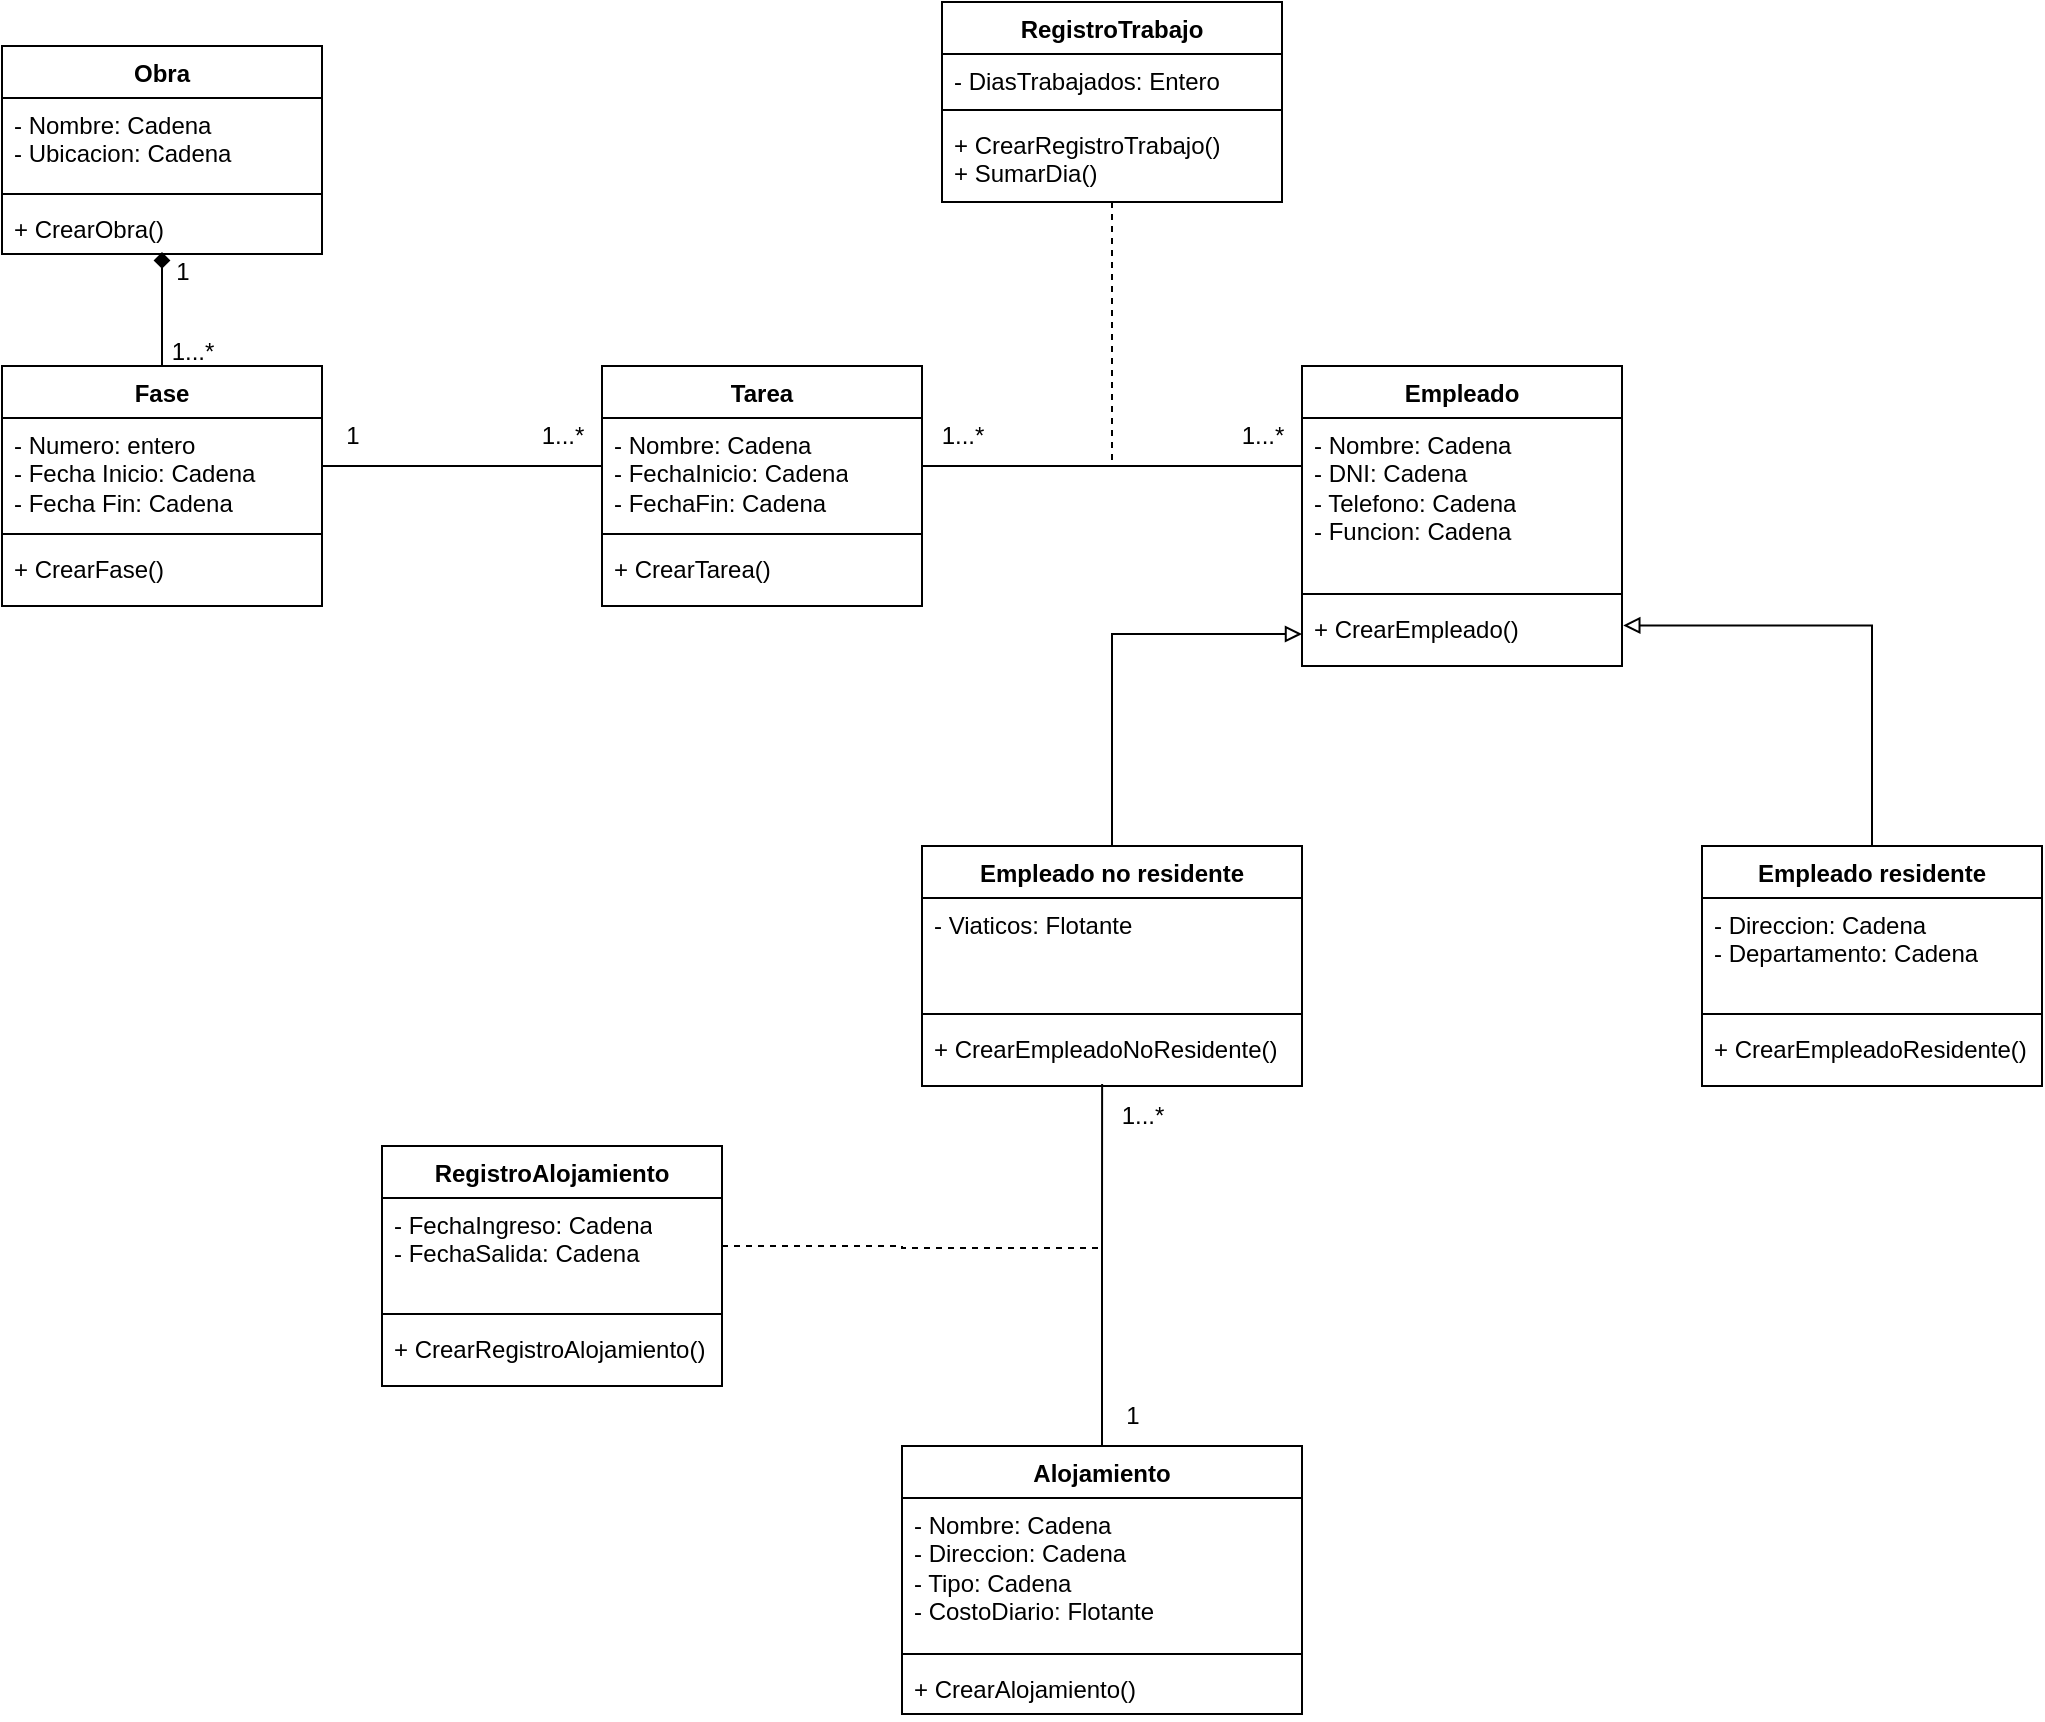 <mxfile version="24.1.0" type="device" pages="2">
  <diagram name="Actividad a" id="DTVlzwnF7GhtrpdmGGKc">
    <mxGraphModel dx="2218" dy="2028" grid="1" gridSize="10" guides="1" tooltips="1" connect="1" arrows="1" fold="1" page="0" pageScale="1" pageWidth="827" pageHeight="1169" math="0" shadow="0">
      <root>
        <mxCell id="0" />
        <mxCell id="1" parent="0" />
        <mxCell id="DVcEB3CI0mJvBKOTGxaI-1" value="Obra" style="swimlane;fontStyle=1;align=center;verticalAlign=top;childLayout=stackLayout;horizontal=1;startSize=26;horizontalStack=0;resizeParent=1;resizeParentMax=0;resizeLast=0;collapsible=1;marginBottom=0;whiteSpace=wrap;html=1;" parent="1" vertex="1">
          <mxGeometry x="-440" y="-800" width="160" height="104" as="geometry" />
        </mxCell>
        <mxCell id="DVcEB3CI0mJvBKOTGxaI-2" value="- Nombre: Cadena&lt;div&gt;- Ubicacion: Cadena&lt;/div&gt;&lt;div&gt;&lt;br&gt;&lt;/div&gt;" style="text;strokeColor=none;fillColor=none;align=left;verticalAlign=top;spacingLeft=4;spacingRight=4;overflow=hidden;rotatable=0;points=[[0,0.5],[1,0.5]];portConstraint=eastwest;whiteSpace=wrap;html=1;" parent="DVcEB3CI0mJvBKOTGxaI-1" vertex="1">
          <mxGeometry y="26" width="160" height="44" as="geometry" />
        </mxCell>
        <mxCell id="DVcEB3CI0mJvBKOTGxaI-3" value="" style="line;strokeWidth=1;fillColor=none;align=left;verticalAlign=middle;spacingTop=-1;spacingLeft=3;spacingRight=3;rotatable=0;labelPosition=right;points=[];portConstraint=eastwest;strokeColor=inherit;" parent="DVcEB3CI0mJvBKOTGxaI-1" vertex="1">
          <mxGeometry y="70" width="160" height="8" as="geometry" />
        </mxCell>
        <mxCell id="DVcEB3CI0mJvBKOTGxaI-4" value="+ CrearObra()" style="text;strokeColor=none;fillColor=none;align=left;verticalAlign=top;spacingLeft=4;spacingRight=4;overflow=hidden;rotatable=0;points=[[0,0.5],[1,0.5]];portConstraint=eastwest;whiteSpace=wrap;html=1;" parent="DVcEB3CI0mJvBKOTGxaI-1" vertex="1">
          <mxGeometry y="78" width="160" height="26" as="geometry" />
        </mxCell>
        <mxCell id="DVcEB3CI0mJvBKOTGxaI-9" value="Fase" style="swimlane;fontStyle=1;align=center;verticalAlign=top;childLayout=stackLayout;horizontal=1;startSize=26;horizontalStack=0;resizeParent=1;resizeParentMax=0;resizeLast=0;collapsible=1;marginBottom=0;whiteSpace=wrap;html=1;" parent="1" vertex="1">
          <mxGeometry x="-440" y="-640" width="160" height="120" as="geometry" />
        </mxCell>
        <mxCell id="DVcEB3CI0mJvBKOTGxaI-10" value="- Numero: entero&lt;div&gt;- Fecha Inicio: Cadena&lt;/div&gt;&lt;div&gt;- Fecha Fin: Cadena&lt;/div&gt;" style="text;strokeColor=none;fillColor=none;align=left;verticalAlign=top;spacingLeft=4;spacingRight=4;overflow=hidden;rotatable=0;points=[[0,0.5],[1,0.5]];portConstraint=eastwest;whiteSpace=wrap;html=1;" parent="DVcEB3CI0mJvBKOTGxaI-9" vertex="1">
          <mxGeometry y="26" width="160" height="54" as="geometry" />
        </mxCell>
        <mxCell id="DVcEB3CI0mJvBKOTGxaI-11" value="" style="line;strokeWidth=1;fillColor=none;align=left;verticalAlign=middle;spacingTop=-1;spacingLeft=3;spacingRight=3;rotatable=0;labelPosition=right;points=[];portConstraint=eastwest;strokeColor=inherit;" parent="DVcEB3CI0mJvBKOTGxaI-9" vertex="1">
          <mxGeometry y="80" width="160" height="8" as="geometry" />
        </mxCell>
        <mxCell id="DVcEB3CI0mJvBKOTGxaI-12" value="+ CrearFase()" style="text;strokeColor=none;fillColor=none;align=left;verticalAlign=top;spacingLeft=4;spacingRight=4;overflow=hidden;rotatable=0;points=[[0,0.5],[1,0.5]];portConstraint=eastwest;whiteSpace=wrap;html=1;" parent="DVcEB3CI0mJvBKOTGxaI-9" vertex="1">
          <mxGeometry y="88" width="160" height="32" as="geometry" />
        </mxCell>
        <mxCell id="DVcEB3CI0mJvBKOTGxaI-13" style="edgeStyle=orthogonalEdgeStyle;rounded=0;orthogonalLoop=1;jettySize=auto;html=1;entryX=0.5;entryY=0.962;entryDx=0;entryDy=0;entryPerimeter=0;endArrow=diamond;endFill=1;" parent="1" source="DVcEB3CI0mJvBKOTGxaI-9" target="DVcEB3CI0mJvBKOTGxaI-4" edge="1">
          <mxGeometry relative="1" as="geometry" />
        </mxCell>
        <mxCell id="DVcEB3CI0mJvBKOTGxaI-14" value="1...*" style="text;html=1;align=center;verticalAlign=middle;resizable=0;points=[];autosize=1;strokeColor=none;fillColor=none;" parent="1" vertex="1">
          <mxGeometry x="-365" y="-662" width="40" height="30" as="geometry" />
        </mxCell>
        <mxCell id="DVcEB3CI0mJvBKOTGxaI-15" value="1" style="text;html=1;align=center;verticalAlign=middle;resizable=0;points=[];autosize=1;strokeColor=none;fillColor=none;" parent="1" vertex="1">
          <mxGeometry x="-365" y="-702" width="30" height="30" as="geometry" />
        </mxCell>
        <mxCell id="DVcEB3CI0mJvBKOTGxaI-17" value="Empleado" style="swimlane;fontStyle=1;align=center;verticalAlign=top;childLayout=stackLayout;horizontal=1;startSize=26;horizontalStack=0;resizeParent=1;resizeParentMax=0;resizeLast=0;collapsible=1;marginBottom=0;whiteSpace=wrap;html=1;" parent="1" vertex="1">
          <mxGeometry x="210" y="-640" width="160" height="150" as="geometry" />
        </mxCell>
        <mxCell id="DVcEB3CI0mJvBKOTGxaI-18" value="- Nombre: Cadena&lt;div&gt;- DNI: Cadena&lt;/div&gt;&lt;div&gt;- Telefono: Cadena&lt;/div&gt;&lt;div&gt;- Funcion: Cadena&lt;/div&gt;" style="text;strokeColor=none;fillColor=none;align=left;verticalAlign=top;spacingLeft=4;spacingRight=4;overflow=hidden;rotatable=0;points=[[0,0.5],[1,0.5]];portConstraint=eastwest;whiteSpace=wrap;html=1;" parent="DVcEB3CI0mJvBKOTGxaI-17" vertex="1">
          <mxGeometry y="26" width="160" height="84" as="geometry" />
        </mxCell>
        <mxCell id="DVcEB3CI0mJvBKOTGxaI-19" value="" style="line;strokeWidth=1;fillColor=none;align=left;verticalAlign=middle;spacingTop=-1;spacingLeft=3;spacingRight=3;rotatable=0;labelPosition=right;points=[];portConstraint=eastwest;strokeColor=inherit;" parent="DVcEB3CI0mJvBKOTGxaI-17" vertex="1">
          <mxGeometry y="110" width="160" height="8" as="geometry" />
        </mxCell>
        <mxCell id="DVcEB3CI0mJvBKOTGxaI-20" value="+ CrearEmpleado()" style="text;strokeColor=none;fillColor=none;align=left;verticalAlign=top;spacingLeft=4;spacingRight=4;overflow=hidden;rotatable=0;points=[[0,0.5],[1,0.5]];portConstraint=eastwest;whiteSpace=wrap;html=1;" parent="DVcEB3CI0mJvBKOTGxaI-17" vertex="1">
          <mxGeometry y="118" width="160" height="32" as="geometry" />
        </mxCell>
        <mxCell id="DVcEB3CI0mJvBKOTGxaI-21" value="Empleado residente" style="swimlane;fontStyle=1;align=center;verticalAlign=top;childLayout=stackLayout;horizontal=1;startSize=26;horizontalStack=0;resizeParent=1;resizeParentMax=0;resizeLast=0;collapsible=1;marginBottom=0;whiteSpace=wrap;html=1;" parent="1" vertex="1">
          <mxGeometry x="410" y="-400" width="170" height="120" as="geometry" />
        </mxCell>
        <mxCell id="DVcEB3CI0mJvBKOTGxaI-22" value="- Direccion: Cadena&lt;div&gt;- Departamento: Cadena&lt;/div&gt;" style="text;strokeColor=none;fillColor=none;align=left;verticalAlign=top;spacingLeft=4;spacingRight=4;overflow=hidden;rotatable=0;points=[[0,0.5],[1,0.5]];portConstraint=eastwest;whiteSpace=wrap;html=1;" parent="DVcEB3CI0mJvBKOTGxaI-21" vertex="1">
          <mxGeometry y="26" width="170" height="54" as="geometry" />
        </mxCell>
        <mxCell id="DVcEB3CI0mJvBKOTGxaI-23" value="" style="line;strokeWidth=1;fillColor=none;align=left;verticalAlign=middle;spacingTop=-1;spacingLeft=3;spacingRight=3;rotatable=0;labelPosition=right;points=[];portConstraint=eastwest;strokeColor=inherit;" parent="DVcEB3CI0mJvBKOTGxaI-21" vertex="1">
          <mxGeometry y="80" width="170" height="8" as="geometry" />
        </mxCell>
        <mxCell id="DVcEB3CI0mJvBKOTGxaI-24" value="+ CrearEmpleadoResidente()" style="text;strokeColor=none;fillColor=none;align=left;verticalAlign=top;spacingLeft=4;spacingRight=4;overflow=hidden;rotatable=0;points=[[0,0.5],[1,0.5]];portConstraint=eastwest;whiteSpace=wrap;html=1;" parent="DVcEB3CI0mJvBKOTGxaI-21" vertex="1">
          <mxGeometry y="88" width="170" height="32" as="geometry" />
        </mxCell>
        <mxCell id="DVcEB3CI0mJvBKOTGxaI-41" style="edgeStyle=orthogonalEdgeStyle;rounded=0;orthogonalLoop=1;jettySize=auto;html=1;entryX=0;entryY=0.5;entryDx=0;entryDy=0;endArrow=block;endFill=0;" parent="1" source="DVcEB3CI0mJvBKOTGxaI-25" target="DVcEB3CI0mJvBKOTGxaI-20" edge="1">
          <mxGeometry relative="1" as="geometry" />
        </mxCell>
        <mxCell id="DVcEB3CI0mJvBKOTGxaI-25" value="Empleado no residente" style="swimlane;fontStyle=1;align=center;verticalAlign=top;childLayout=stackLayout;horizontal=1;startSize=26;horizontalStack=0;resizeParent=1;resizeParentMax=0;resizeLast=0;collapsible=1;marginBottom=0;whiteSpace=wrap;html=1;" parent="1" vertex="1">
          <mxGeometry x="20" y="-400" width="190" height="120" as="geometry" />
        </mxCell>
        <mxCell id="DVcEB3CI0mJvBKOTGxaI-26" value="- Viaticos: Flotante" style="text;strokeColor=none;fillColor=none;align=left;verticalAlign=top;spacingLeft=4;spacingRight=4;overflow=hidden;rotatable=0;points=[[0,0.5],[1,0.5]];portConstraint=eastwest;whiteSpace=wrap;html=1;" parent="DVcEB3CI0mJvBKOTGxaI-25" vertex="1">
          <mxGeometry y="26" width="190" height="54" as="geometry" />
        </mxCell>
        <mxCell id="DVcEB3CI0mJvBKOTGxaI-27" value="" style="line;strokeWidth=1;fillColor=none;align=left;verticalAlign=middle;spacingTop=-1;spacingLeft=3;spacingRight=3;rotatable=0;labelPosition=right;points=[];portConstraint=eastwest;strokeColor=inherit;" parent="DVcEB3CI0mJvBKOTGxaI-25" vertex="1">
          <mxGeometry y="80" width="190" height="8" as="geometry" />
        </mxCell>
        <mxCell id="DVcEB3CI0mJvBKOTGxaI-28" value="+ CrearEmpleadoNoResidente()" style="text;strokeColor=none;fillColor=none;align=left;verticalAlign=top;spacingLeft=4;spacingRight=4;overflow=hidden;rotatable=0;points=[[0,0.5],[1,0.5]];portConstraint=eastwest;whiteSpace=wrap;html=1;" parent="DVcEB3CI0mJvBKOTGxaI-25" vertex="1">
          <mxGeometry y="88" width="190" height="32" as="geometry" />
        </mxCell>
        <mxCell id="DVcEB3CI0mJvBKOTGxaI-29" value="Alojamiento" style="swimlane;fontStyle=1;align=center;verticalAlign=top;childLayout=stackLayout;horizontal=1;startSize=26;horizontalStack=0;resizeParent=1;resizeParentMax=0;resizeLast=0;collapsible=1;marginBottom=0;whiteSpace=wrap;html=1;" parent="1" vertex="1">
          <mxGeometry x="10" y="-100" width="200" height="134" as="geometry" />
        </mxCell>
        <mxCell id="DVcEB3CI0mJvBKOTGxaI-30" value="- Nombre: Cadena&lt;div&gt;- Direccion: Cadena&lt;/div&gt;&lt;div&gt;- Tipo: Cadena&lt;/div&gt;&lt;div&gt;- CostoDiario: Flotante&lt;/div&gt;" style="text;strokeColor=none;fillColor=none;align=left;verticalAlign=top;spacingLeft=4;spacingRight=4;overflow=hidden;rotatable=0;points=[[0,0.5],[1,0.5]];portConstraint=eastwest;whiteSpace=wrap;html=1;" parent="DVcEB3CI0mJvBKOTGxaI-29" vertex="1">
          <mxGeometry y="26" width="200" height="74" as="geometry" />
        </mxCell>
        <mxCell id="DVcEB3CI0mJvBKOTGxaI-31" value="" style="line;strokeWidth=1;fillColor=none;align=left;verticalAlign=middle;spacingTop=-1;spacingLeft=3;spacingRight=3;rotatable=0;labelPosition=right;points=[];portConstraint=eastwest;strokeColor=inherit;" parent="DVcEB3CI0mJvBKOTGxaI-29" vertex="1">
          <mxGeometry y="100" width="200" height="8" as="geometry" />
        </mxCell>
        <mxCell id="DVcEB3CI0mJvBKOTGxaI-32" value="+ CrearAlojamiento()" style="text;strokeColor=none;fillColor=none;align=left;verticalAlign=top;spacingLeft=4;spacingRight=4;overflow=hidden;rotatable=0;points=[[0,0.5],[1,0.5]];portConstraint=eastwest;whiteSpace=wrap;html=1;" parent="DVcEB3CI0mJvBKOTGxaI-29" vertex="1">
          <mxGeometry y="108" width="200" height="26" as="geometry" />
        </mxCell>
        <mxCell id="DVcEB3CI0mJvBKOTGxaI-33" style="edgeStyle=orthogonalEdgeStyle;rounded=0;orthogonalLoop=1;jettySize=auto;html=1;entryX=0.474;entryY=0.969;entryDx=0;entryDy=0;entryPerimeter=0;endArrow=none;endFill=0;" parent="1" source="DVcEB3CI0mJvBKOTGxaI-29" target="DVcEB3CI0mJvBKOTGxaI-28" edge="1">
          <mxGeometry relative="1" as="geometry" />
        </mxCell>
        <mxCell id="DVcEB3CI0mJvBKOTGxaI-34" value="1...*" style="text;html=1;align=center;verticalAlign=middle;resizable=0;points=[];autosize=1;strokeColor=none;fillColor=none;" parent="1" vertex="1">
          <mxGeometry x="110" y="-280" width="40" height="30" as="geometry" />
        </mxCell>
        <mxCell id="DVcEB3CI0mJvBKOTGxaI-35" value="1" style="text;html=1;align=center;verticalAlign=middle;resizable=0;points=[];autosize=1;strokeColor=none;fillColor=none;" parent="1" vertex="1">
          <mxGeometry x="110" y="-130" width="30" height="30" as="geometry" />
        </mxCell>
        <mxCell id="DVcEB3CI0mJvBKOTGxaI-36" value="RegistroAlojamiento" style="swimlane;fontStyle=1;align=center;verticalAlign=top;childLayout=stackLayout;horizontal=1;startSize=26;horizontalStack=0;resizeParent=1;resizeParentMax=0;resizeLast=0;collapsible=1;marginBottom=0;whiteSpace=wrap;html=1;" parent="1" vertex="1">
          <mxGeometry x="-250" y="-250" width="170" height="120" as="geometry" />
        </mxCell>
        <mxCell id="DVcEB3CI0mJvBKOTGxaI-37" value="- FechaIngreso: Cadena&lt;div&gt;- FechaSalida: Cadena&lt;/div&gt;" style="text;strokeColor=none;fillColor=none;align=left;verticalAlign=top;spacingLeft=4;spacingRight=4;overflow=hidden;rotatable=0;points=[[0,0.5],[1,0.5]];portConstraint=eastwest;whiteSpace=wrap;html=1;" parent="DVcEB3CI0mJvBKOTGxaI-36" vertex="1">
          <mxGeometry y="26" width="170" height="54" as="geometry" />
        </mxCell>
        <mxCell id="DVcEB3CI0mJvBKOTGxaI-38" value="" style="line;strokeWidth=1;fillColor=none;align=left;verticalAlign=middle;spacingTop=-1;spacingLeft=3;spacingRight=3;rotatable=0;labelPosition=right;points=[];portConstraint=eastwest;strokeColor=inherit;" parent="DVcEB3CI0mJvBKOTGxaI-36" vertex="1">
          <mxGeometry y="80" width="170" height="8" as="geometry" />
        </mxCell>
        <mxCell id="DVcEB3CI0mJvBKOTGxaI-39" value="+ CrearRegistroAlojamiento()" style="text;strokeColor=none;fillColor=none;align=left;verticalAlign=top;spacingLeft=4;spacingRight=4;overflow=hidden;rotatable=0;points=[[0,0.5],[1,0.5]];portConstraint=eastwest;whiteSpace=wrap;html=1;" parent="DVcEB3CI0mJvBKOTGxaI-36" vertex="1">
          <mxGeometry y="88" width="170" height="32" as="geometry" />
        </mxCell>
        <mxCell id="DVcEB3CI0mJvBKOTGxaI-40" style="edgeStyle=orthogonalEdgeStyle;rounded=0;orthogonalLoop=1;jettySize=auto;html=1;endArrow=none;endFill=0;dashed=1;" parent="1" edge="1">
          <mxGeometry relative="1" as="geometry">
            <mxPoint x="110" y="-200" as="targetPoint" />
            <mxPoint x="-80" y="-199.971" as="sourcePoint" />
            <Array as="points">
              <mxPoint x="10" y="-200" />
              <mxPoint x="10" y="-199" />
            </Array>
          </mxGeometry>
        </mxCell>
        <mxCell id="DVcEB3CI0mJvBKOTGxaI-42" style="edgeStyle=orthogonalEdgeStyle;rounded=0;orthogonalLoop=1;jettySize=auto;html=1;entryX=1.004;entryY=0.366;entryDx=0;entryDy=0;entryPerimeter=0;endArrow=block;endFill=0;" parent="1" source="DVcEB3CI0mJvBKOTGxaI-21" target="DVcEB3CI0mJvBKOTGxaI-20" edge="1">
          <mxGeometry relative="1" as="geometry" />
        </mxCell>
        <mxCell id="DVcEB3CI0mJvBKOTGxaI-44" value="Tarea" style="swimlane;fontStyle=1;align=center;verticalAlign=top;childLayout=stackLayout;horizontal=1;startSize=26;horizontalStack=0;resizeParent=1;resizeParentMax=0;resizeLast=0;collapsible=1;marginBottom=0;whiteSpace=wrap;html=1;" parent="1" vertex="1">
          <mxGeometry x="-140" y="-640" width="160" height="120" as="geometry" />
        </mxCell>
        <mxCell id="DVcEB3CI0mJvBKOTGxaI-45" value="- Nombre: Cadena&lt;div&gt;- FechaInicio: Cadena&lt;/div&gt;&lt;div&gt;- FechaFin: Cadena&lt;/div&gt;" style="text;strokeColor=none;fillColor=none;align=left;verticalAlign=top;spacingLeft=4;spacingRight=4;overflow=hidden;rotatable=0;points=[[0,0.5],[1,0.5]];portConstraint=eastwest;whiteSpace=wrap;html=1;" parent="DVcEB3CI0mJvBKOTGxaI-44" vertex="1">
          <mxGeometry y="26" width="160" height="54" as="geometry" />
        </mxCell>
        <mxCell id="DVcEB3CI0mJvBKOTGxaI-46" value="" style="line;strokeWidth=1;fillColor=none;align=left;verticalAlign=middle;spacingTop=-1;spacingLeft=3;spacingRight=3;rotatable=0;labelPosition=right;points=[];portConstraint=eastwest;strokeColor=inherit;" parent="DVcEB3CI0mJvBKOTGxaI-44" vertex="1">
          <mxGeometry y="80" width="160" height="8" as="geometry" />
        </mxCell>
        <mxCell id="DVcEB3CI0mJvBKOTGxaI-47" value="+ CrearTarea()" style="text;strokeColor=none;fillColor=none;align=left;verticalAlign=top;spacingLeft=4;spacingRight=4;overflow=hidden;rotatable=0;points=[[0,0.5],[1,0.5]];portConstraint=eastwest;whiteSpace=wrap;html=1;" parent="DVcEB3CI0mJvBKOTGxaI-44" vertex="1">
          <mxGeometry y="88" width="160" height="32" as="geometry" />
        </mxCell>
        <mxCell id="DVcEB3CI0mJvBKOTGxaI-48" style="edgeStyle=orthogonalEdgeStyle;rounded=0;orthogonalLoop=1;jettySize=auto;html=1;entryX=0;entryY=0.5;entryDx=0;entryDy=0;endArrow=none;endFill=0;" parent="1" edge="1">
          <mxGeometry relative="1" as="geometry">
            <mxPoint x="-280" y="-590.0" as="sourcePoint" />
            <mxPoint x="-140" y="-590.0" as="targetPoint" />
          </mxGeometry>
        </mxCell>
        <mxCell id="DVcEB3CI0mJvBKOTGxaI-49" style="edgeStyle=orthogonalEdgeStyle;rounded=0;orthogonalLoop=1;jettySize=auto;html=1;endArrow=none;endFill=0;" parent="1" edge="1">
          <mxGeometry relative="1" as="geometry">
            <mxPoint x="210" y="-589.971" as="sourcePoint" />
            <mxPoint x="20" y="-589.98" as="targetPoint" />
            <Array as="points">
              <mxPoint x="20" y="-589.98" />
            </Array>
          </mxGeometry>
        </mxCell>
        <mxCell id="DVcEB3CI0mJvBKOTGxaI-51" value="1...*" style="text;html=1;align=center;verticalAlign=middle;resizable=0;points=[];autosize=1;strokeColor=none;fillColor=none;" parent="1" vertex="1">
          <mxGeometry x="20" y="-620" width="40" height="30" as="geometry" />
        </mxCell>
        <mxCell id="DVcEB3CI0mJvBKOTGxaI-52" value="1...*" style="text;html=1;align=center;verticalAlign=middle;resizable=0;points=[];autosize=1;strokeColor=none;fillColor=none;" parent="1" vertex="1">
          <mxGeometry x="170" y="-620" width="40" height="30" as="geometry" />
        </mxCell>
        <mxCell id="DVcEB3CI0mJvBKOTGxaI-53" value="1" style="text;html=1;align=center;verticalAlign=middle;resizable=0;points=[];autosize=1;strokeColor=none;fillColor=none;" parent="1" vertex="1">
          <mxGeometry x="-280" y="-620" width="30" height="30" as="geometry" />
        </mxCell>
        <mxCell id="DVcEB3CI0mJvBKOTGxaI-54" value="1...*" style="text;html=1;align=center;verticalAlign=middle;resizable=0;points=[];autosize=1;strokeColor=none;fillColor=none;" parent="1" vertex="1">
          <mxGeometry x="-180" y="-620" width="40" height="30" as="geometry" />
        </mxCell>
        <mxCell id="DVcEB3CI0mJvBKOTGxaI-59" style="edgeStyle=orthogonalEdgeStyle;rounded=0;orthogonalLoop=1;jettySize=auto;html=1;endArrow=none;endFill=0;dashed=1;" parent="1" source="DVcEB3CI0mJvBKOTGxaI-55" edge="1">
          <mxGeometry relative="1" as="geometry">
            <mxPoint x="115" y="-590" as="targetPoint" />
          </mxGeometry>
        </mxCell>
        <mxCell id="DVcEB3CI0mJvBKOTGxaI-55" value="RegistroTrabajo" style="swimlane;fontStyle=1;align=center;verticalAlign=top;childLayout=stackLayout;horizontal=1;startSize=26;horizontalStack=0;resizeParent=1;resizeParentMax=0;resizeLast=0;collapsible=1;marginBottom=0;whiteSpace=wrap;html=1;" parent="1" vertex="1">
          <mxGeometry x="30" y="-822" width="170" height="100" as="geometry" />
        </mxCell>
        <mxCell id="DVcEB3CI0mJvBKOTGxaI-56" value="- DiasTrabajados: Entero" style="text;strokeColor=none;fillColor=none;align=left;verticalAlign=top;spacingLeft=4;spacingRight=4;overflow=hidden;rotatable=0;points=[[0,0.5],[1,0.5]];portConstraint=eastwest;whiteSpace=wrap;html=1;" parent="DVcEB3CI0mJvBKOTGxaI-55" vertex="1">
          <mxGeometry y="26" width="170" height="24" as="geometry" />
        </mxCell>
        <mxCell id="DVcEB3CI0mJvBKOTGxaI-57" value="" style="line;strokeWidth=1;fillColor=none;align=left;verticalAlign=middle;spacingTop=-1;spacingLeft=3;spacingRight=3;rotatable=0;labelPosition=right;points=[];portConstraint=eastwest;strokeColor=inherit;" parent="DVcEB3CI0mJvBKOTGxaI-55" vertex="1">
          <mxGeometry y="50" width="170" height="8" as="geometry" />
        </mxCell>
        <mxCell id="DVcEB3CI0mJvBKOTGxaI-58" value="+ CrearRegistroTrabajo()&lt;div&gt;+ SumarDia()&lt;/div&gt;" style="text;strokeColor=none;fillColor=none;align=left;verticalAlign=top;spacingLeft=4;spacingRight=4;overflow=hidden;rotatable=0;points=[[0,0.5],[1,0.5]];portConstraint=eastwest;whiteSpace=wrap;html=1;" parent="DVcEB3CI0mJvBKOTGxaI-55" vertex="1">
          <mxGeometry y="58" width="170" height="42" as="geometry" />
        </mxCell>
      </root>
    </mxGraphModel>
  </diagram>
  <diagram id="p5CyqjnMlDy6QmgdRxY3" name="Actividad b">
    <mxGraphModel dx="3725" dy="2307" grid="0" gridSize="10" guides="1" tooltips="1" connect="1" arrows="1" fold="1" page="0" pageScale="1" pageWidth="827" pageHeight="1169" math="0" shadow="0">
      <root>
        <mxCell id="0" />
        <mxCell id="1" parent="0" />
        <mxCell id="BccIios8wac72mmaS7Sn-30" value="" style="shape=umlLifeline;perimeter=lifelinePerimeter;whiteSpace=wrap;html=1;container=1;dropTarget=0;collapsible=0;recursiveResize=0;outlineConnect=0;portConstraint=eastwest;newEdgeStyle={&quot;curved&quot;:0,&quot;rounded&quot;:0};participant=umlControl;fontFamily=Helvetica;fontSize=11;fontColor=default;labelBackgroundColor=default;" parent="1" vertex="1">
          <mxGeometry x="-1950" y="-1970" width="40" height="1044" as="geometry" />
        </mxCell>
        <mxCell id="BccIios8wac72mmaS7Sn-32" value="" style="html=1;points=[[0,0,0,0,5],[0,1,0,0,-5],[1,0,0,0,5],[1,1,0,0,-5]];perimeter=orthogonalPerimeter;outlineConnect=0;targetShapes=umlLifeline;portConstraint=eastwest;newEdgeStyle={&quot;curved&quot;:0,&quot;rounded&quot;:0};fontFamily=Helvetica;fontSize=11;fontColor=default;labelBackgroundColor=default;" parent="BccIios8wac72mmaS7Sn-30" vertex="1">
          <mxGeometry x="15" y="440" width="10" height="596" as="geometry" />
        </mxCell>
        <mxCell id="Jd6AAaGl7XoBLOC7IyFm-1" value="" style="shape=umlLifeline;perimeter=lifelinePerimeter;whiteSpace=wrap;html=1;container=1;dropTarget=0;collapsible=0;recursiveResize=0;outlineConnect=0;portConstraint=eastwest;newEdgeStyle={&quot;curved&quot;:0,&quot;rounded&quot;:0};participant=umlActor;" parent="1" vertex="1">
          <mxGeometry x="-2970" y="-1968" width="20" height="1008" as="geometry" />
        </mxCell>
        <mxCell id="Jd6AAaGl7XoBLOC7IyFm-8" value="" style="html=1;points=[[0,0,0,0,5],[0,1,0,0,-5],[1,0,0,0,5],[1,1,0,0,-5]];perimeter=orthogonalPerimeter;outlineConnect=0;targetShapes=umlLifeline;portConstraint=eastwest;newEdgeStyle={&quot;curved&quot;:0,&quot;rounded&quot;:0};" parent="Jd6AAaGl7XoBLOC7IyFm-1" vertex="1">
          <mxGeometry x="5" y="48" width="10" height="952" as="geometry" />
        </mxCell>
        <mxCell id="Jd6AAaGl7XoBLOC7IyFm-2" value="Usuario" style="text;html=1;align=center;verticalAlign=middle;resizable=0;points=[];autosize=1;strokeColor=none;fillColor=none;" parent="1" vertex="1">
          <mxGeometry x="-2990" y="-2000" width="60" height="30" as="geometry" />
        </mxCell>
        <mxCell id="Jd6AAaGl7XoBLOC7IyFm-12" style="edgeStyle=orthogonalEdgeStyle;curved=0;rounded=0;orthogonalLoop=1;jettySize=auto;html=1;strokeColor=default;align=center;verticalAlign=middle;fontFamily=Helvetica;fontSize=11;fontColor=default;labelBackgroundColor=default;endArrow=open;endFill=0;dashed=1;" parent="1" target="Jd6AAaGl7XoBLOC7IyFm-8" edge="1">
          <mxGeometry relative="1" as="geometry">
            <mxPoint x="-2755.5" y="-1850" as="sourcePoint" />
            <mxPoint x="-2950" y="-1850" as="targetPoint" />
            <Array as="points">
              <mxPoint x="-2755" y="-1840" />
            </Array>
          </mxGeometry>
        </mxCell>
        <mxCell id="Jd6AAaGl7XoBLOC7IyFm-13" value="Mostrar lista de obras" style="edgeLabel;html=1;align=center;verticalAlign=middle;resizable=0;points=[];fontFamily=Helvetica;fontSize=11;fontColor=default;labelBackgroundColor=default;" parent="Jd6AAaGl7XoBLOC7IyFm-12" vertex="1" connectable="0">
          <mxGeometry x="0.031" relative="1" as="geometry">
            <mxPoint y="-10" as="offset" />
          </mxGeometry>
        </mxCell>
        <mxCell id="Jd6AAaGl7XoBLOC7IyFm-4" value="" style="shape=umlLifeline;perimeter=lifelinePerimeter;whiteSpace=wrap;html=1;container=1;dropTarget=0;collapsible=0;recursiveResize=0;outlineConnect=0;portConstraint=eastwest;newEdgeStyle={&quot;curved&quot;:0,&quot;rounded&quot;:0};participant=umlBoundary;" parent="1" vertex="1">
          <mxGeometry x="-2785" y="-1970" width="50" height="1010" as="geometry" />
        </mxCell>
        <mxCell id="Jd6AAaGl7XoBLOC7IyFm-9" value="" style="html=1;points=[[0,0,0,0,5],[0,1,0,0,-5],[1,0,0,0,5],[1,1,0,0,-5]];perimeter=orthogonalPerimeter;outlineConnect=0;targetShapes=umlLifeline;portConstraint=eastwest;newEdgeStyle={&quot;curved&quot;:0,&quot;rounded&quot;:0};" parent="Jd6AAaGl7XoBLOC7IyFm-4" vertex="1">
          <mxGeometry x="20" y="50" width="10" height="950" as="geometry" />
        </mxCell>
        <mxCell id="Jd6AAaGl7XoBLOC7IyFm-5" value=":&lt;u&gt;IU&lt;/u&gt;" style="text;html=1;align=center;verticalAlign=middle;resizable=0;points=[];autosize=1;strokeColor=none;fillColor=none;" parent="1" vertex="1">
          <mxGeometry x="-2780" y="-1998" width="40" height="30" as="geometry" />
        </mxCell>
        <mxCell id="Jd6AAaGl7XoBLOC7IyFm-6" value="" style="shape=umlLifeline;perimeter=lifelinePerimeter;whiteSpace=wrap;html=1;container=1;dropTarget=0;collapsible=0;recursiveResize=0;outlineConnect=0;portConstraint=eastwest;newEdgeStyle={&quot;curved&quot;:0,&quot;rounded&quot;:0};participant=umlControl;" parent="1" vertex="1">
          <mxGeometry x="-2585" y="-1970" width="40" height="620" as="geometry" />
        </mxCell>
        <mxCell id="Jd6AAaGl7XoBLOC7IyFm-20" value="" style="html=1;points=[[0,0,0,0,5],[0,1,0,0,-5],[1,0,0,0,5],[1,1,0,0,-5]];perimeter=orthogonalPerimeter;outlineConnect=0;targetShapes=umlLifeline;portConstraint=eastwest;newEdgeStyle={&quot;curved&quot;:0,&quot;rounded&quot;:0};fontFamily=Helvetica;fontSize=11;fontColor=default;labelBackgroundColor=default;" parent="Jd6AAaGl7XoBLOC7IyFm-6" vertex="1">
          <mxGeometry x="15" y="60" width="10" height="540" as="geometry" />
        </mxCell>
        <mxCell id="Jd6AAaGl7XoBLOC7IyFm-10" style="edgeStyle=orthogonalEdgeStyle;rounded=0;orthogonalLoop=1;jettySize=auto;html=1;curved=0;exitX=1;exitY=0;exitDx=0;exitDy=5;exitPerimeter=0;entryX=0;entryY=0;entryDx=0;entryDy=5;entryPerimeter=0;endArrow=block;endFill=1;" parent="1" source="Jd6AAaGl7XoBLOC7IyFm-8" target="Jd6AAaGl7XoBLOC7IyFm-9" edge="1">
          <mxGeometry relative="1" as="geometry" />
        </mxCell>
        <mxCell id="Jd6AAaGl7XoBLOC7IyFm-11" value="Listar empleados por tarea" style="edgeLabel;html=1;align=center;verticalAlign=middle;resizable=0;points=[];fontFamily=Helvetica;fontSize=11;fontColor=default;labelBackgroundColor=default;" parent="Jd6AAaGl7XoBLOC7IyFm-10" vertex="1" connectable="0">
          <mxGeometry x="-0.013" relative="1" as="geometry">
            <mxPoint y="-15" as="offset" />
          </mxGeometry>
        </mxCell>
        <mxCell id="Jd6AAaGl7XoBLOC7IyFm-14" style="edgeStyle=orthogonalEdgeStyle;curved=0;rounded=0;orthogonalLoop=1;jettySize=auto;html=1;strokeColor=default;align=center;verticalAlign=middle;fontFamily=Helvetica;fontSize=11;fontColor=default;labelBackgroundColor=default;endArrow=block;endFill=1;" parent="1" source="Jd6AAaGl7XoBLOC7IyFm-8" target="Jd6AAaGl7XoBLOC7IyFm-9" edge="1">
          <mxGeometry relative="1" as="geometry">
            <mxPoint x="-2950" y="-1770" as="sourcePoint" />
            <mxPoint x="-2760" y="-1769" as="targetPoint" />
            <Array as="points">
              <mxPoint x="-2800" y="-1820" />
              <mxPoint x="-2800" y="-1820" />
            </Array>
          </mxGeometry>
        </mxCell>
        <mxCell id="Jd6AAaGl7XoBLOC7IyFm-16" value="Selecciona obra" style="edgeLabel;html=1;align=center;verticalAlign=middle;resizable=0;points=[];fontFamily=Helvetica;fontSize=11;fontColor=default;labelBackgroundColor=default;" parent="Jd6AAaGl7XoBLOC7IyFm-14" vertex="1" connectable="0">
          <mxGeometry x="-0.095" y="-1" relative="1" as="geometry">
            <mxPoint y="-12" as="offset" />
          </mxGeometry>
        </mxCell>
        <mxCell id="Jd6AAaGl7XoBLOC7IyFm-17" style="edgeStyle=orthogonalEdgeStyle;curved=0;rounded=0;orthogonalLoop=1;jettySize=auto;html=1;strokeColor=default;align=center;verticalAlign=middle;fontFamily=Helvetica;fontSize=11;fontColor=default;labelBackgroundColor=default;endArrow=block;endFill=1;" parent="1" edge="1">
          <mxGeometry relative="1" as="geometry">
            <mxPoint x="-2955" y="-1800" as="sourcePoint" />
            <mxPoint x="-2765" y="-1801" as="targetPoint" />
            <Array as="points">
              <mxPoint x="-2955" y="-1801" />
            </Array>
          </mxGeometry>
        </mxCell>
        <mxCell id="Jd6AAaGl7XoBLOC7IyFm-18" value="Ingresa numero fase" style="edgeLabel;html=1;align=center;verticalAlign=middle;resizable=0;points=[];fontFamily=Helvetica;fontSize=11;fontColor=default;labelBackgroundColor=default;" parent="Jd6AAaGl7XoBLOC7IyFm-17" vertex="1" connectable="0">
          <mxGeometry x="-0.095" y="-1" relative="1" as="geometry">
            <mxPoint y="-12" as="offset" />
          </mxGeometry>
        </mxCell>
        <mxCell id="Jd6AAaGl7XoBLOC7IyFm-19" value="&lt;u&gt;:GestorObras&lt;/u&gt;" style="text;html=1;align=center;verticalAlign=middle;resizable=0;points=[];autosize=1;strokeColor=none;fillColor=none;fontFamily=Helvetica;fontSize=11;fontColor=default;labelBackgroundColor=default;" parent="1" vertex="1">
          <mxGeometry x="-2610" y="-1998" width="90" height="30" as="geometry" />
        </mxCell>
        <mxCell id="Jd6AAaGl7XoBLOC7IyFm-21" value="" style="shape=umlLifeline;perimeter=lifelinePerimeter;whiteSpace=wrap;html=1;container=1;dropTarget=0;collapsible=0;recursiveResize=0;outlineConnect=0;portConstraint=eastwest;newEdgeStyle={&quot;curved&quot;:0,&quot;rounded&quot;:0};participant=umlEntity;fontFamily=Helvetica;fontSize=11;fontColor=default;labelBackgroundColor=default;" parent="1" vertex="1">
          <mxGeometry x="-2360" y="-1970" width="40" height="610" as="geometry" />
        </mxCell>
        <mxCell id="Jd6AAaGl7XoBLOC7IyFm-26" value="" style="html=1;points=[[0,0,0,0,5],[0,1,0,0,-5],[1,0,0,0,5],[1,1,0,0,-5]];perimeter=orthogonalPerimeter;outlineConnect=0;targetShapes=umlLifeline;portConstraint=eastwest;newEdgeStyle={&quot;curved&quot;:0,&quot;rounded&quot;:0};fontFamily=Helvetica;fontSize=11;fontColor=default;labelBackgroundColor=default;" parent="Jd6AAaGl7XoBLOC7IyFm-21" vertex="1">
          <mxGeometry x="15" y="70" width="10" height="520" as="geometry" />
        </mxCell>
        <mxCell id="Jd6AAaGl7XoBLOC7IyFm-22" value="&lt;u&gt;:Obra&lt;/u&gt;" style="text;html=1;align=center;verticalAlign=middle;resizable=0;points=[];autosize=1;strokeColor=none;fillColor=none;fontFamily=Helvetica;fontSize=11;fontColor=default;labelBackgroundColor=default;" parent="1" vertex="1">
          <mxGeometry x="-2365" y="-1998" width="50" height="30" as="geometry" />
        </mxCell>
        <mxCell id="Jd6AAaGl7XoBLOC7IyFm-24" style="edgeStyle=orthogonalEdgeStyle;curved=0;rounded=0;orthogonalLoop=1;jettySize=auto;html=1;strokeColor=default;align=center;verticalAlign=middle;fontFamily=Helvetica;fontSize=11;fontColor=default;labelBackgroundColor=default;endArrow=block;endFill=1;" parent="1" edge="1">
          <mxGeometry relative="1" as="geometry">
            <mxPoint x="-2755" y="-1900" as="sourcePoint" />
            <mxPoint x="-2570" y="-1900" as="targetPoint" />
            <Array as="points">
              <mxPoint x="-2650" y="-1900" />
              <mxPoint x="-2650" y="-1900" />
            </Array>
          </mxGeometry>
        </mxCell>
        <mxCell id="Jd6AAaGl7XoBLOC7IyFm-25" value="obtenerObras()" style="edgeLabel;html=1;align=center;verticalAlign=middle;resizable=0;points=[];fontFamily=Helvetica;fontSize=11;fontColor=default;labelBackgroundColor=default;" parent="Jd6AAaGl7XoBLOC7IyFm-24" vertex="1" connectable="0">
          <mxGeometry x="-0.128" relative="1" as="geometry">
            <mxPoint x="-15" y="-10" as="offset" />
          </mxGeometry>
        </mxCell>
        <mxCell id="Jd6AAaGl7XoBLOC7IyFm-27" style="edgeStyle=orthogonalEdgeStyle;curved=0;rounded=0;orthogonalLoop=1;jettySize=auto;html=1;strokeColor=default;align=center;verticalAlign=middle;fontFamily=Helvetica;fontSize=11;fontColor=default;labelBackgroundColor=default;endArrow=block;endFill=1;" parent="1" source="Jd6AAaGl7XoBLOC7IyFm-20" target="Jd6AAaGl7XoBLOC7IyFm-26" edge="1">
          <mxGeometry relative="1" as="geometry">
            <Array as="points">
              <mxPoint x="-2450" y="-1890" />
              <mxPoint x="-2450" y="-1890" />
            </Array>
          </mxGeometry>
        </mxCell>
        <mxCell id="Jd6AAaGl7XoBLOC7IyFm-28" value="obtenerNombre()" style="edgeLabel;html=1;align=center;verticalAlign=middle;resizable=0;points=[];fontFamily=Helvetica;fontSize=11;fontColor=default;labelBackgroundColor=default;" parent="Jd6AAaGl7XoBLOC7IyFm-27" vertex="1" connectable="0">
          <mxGeometry x="-0.027" y="2" relative="1" as="geometry">
            <mxPoint y="-8" as="offset" />
          </mxGeometry>
        </mxCell>
        <mxCell id="Jd6AAaGl7XoBLOC7IyFm-29" style="edgeStyle=orthogonalEdgeStyle;curved=0;rounded=0;orthogonalLoop=1;jettySize=auto;html=1;entryX=1.081;entryY=0.532;entryDx=0;entryDy=0;entryPerimeter=0;strokeColor=default;align=center;verticalAlign=middle;fontFamily=Helvetica;fontSize=11;fontColor=default;labelBackgroundColor=default;endArrow=open;endFill=0;dashed=1;" parent="1" edge="1">
          <mxGeometry relative="1" as="geometry">
            <mxPoint x="-2345" y="-1860" as="sourcePoint" />
            <mxPoint x="-2559.19" y="-1859.88" as="targetPoint" />
          </mxGeometry>
        </mxCell>
        <mxCell id="Jd6AAaGl7XoBLOC7IyFm-31" value="nombre" style="edgeLabel;html=1;align=center;verticalAlign=middle;resizable=0;points=[];fontFamily=Helvetica;fontSize=11;fontColor=default;labelBackgroundColor=default;" parent="Jd6AAaGl7XoBLOC7IyFm-29" vertex="1" connectable="0">
          <mxGeometry x="0.011" y="-2" relative="1" as="geometry">
            <mxPoint y="-9" as="offset" />
          </mxGeometry>
        </mxCell>
        <mxCell id="Jd6AAaGl7XoBLOC7IyFm-32" value="Loop" style="shape=umlFrame;whiteSpace=wrap;html=1;pointerEvents=0;fontFamily=Helvetica;fontSize=11;fontColor=default;labelBackgroundColor=default;" parent="1" vertex="1">
          <mxGeometry x="-2635" y="-1940" width="335" height="100" as="geometry" />
        </mxCell>
        <mxCell id="Jd6AAaGl7XoBLOC7IyFm-33" value="[!Fin]" style="text;html=1;align=center;verticalAlign=middle;resizable=0;points=[];autosize=1;strokeColor=none;fillColor=none;fontFamily=Helvetica;fontSize=11;fontColor=default;labelBackgroundColor=default;" parent="1" vertex="1">
          <mxGeometry x="-2485" y="-1940" width="50" height="30" as="geometry" />
        </mxCell>
        <mxCell id="Jd6AAaGl7XoBLOC7IyFm-34" style="edgeStyle=orthogonalEdgeStyle;curved=0;rounded=0;orthogonalLoop=1;jettySize=auto;html=1;strokeColor=default;align=center;verticalAlign=middle;fontFamily=Helvetica;fontSize=11;fontColor=default;labelBackgroundColor=default;endArrow=open;endFill=0;dashed=1;" parent="1" edge="1">
          <mxGeometry relative="1" as="geometry">
            <mxPoint x="-2570" y="-1850" as="sourcePoint" />
            <mxPoint x="-2755" y="-1850" as="targetPoint" />
            <Array as="points">
              <mxPoint x="-2660" y="-1850" />
              <mxPoint x="-2660" y="-1850" />
            </Array>
          </mxGeometry>
        </mxCell>
        <mxCell id="Jd6AAaGl7XoBLOC7IyFm-35" value="ListaObras" style="edgeLabel;html=1;align=center;verticalAlign=middle;resizable=0;points=[];fontFamily=Helvetica;fontSize=11;fontColor=default;labelBackgroundColor=default;" parent="Jd6AAaGl7XoBLOC7IyFm-34" vertex="1" connectable="0">
          <mxGeometry x="-0.023" y="1" relative="1" as="geometry">
            <mxPoint y="-11" as="offset" />
          </mxGeometry>
        </mxCell>
        <mxCell id="Jd6AAaGl7XoBLOC7IyFm-36" style="edgeStyle=orthogonalEdgeStyle;curved=0;rounded=0;orthogonalLoop=1;jettySize=auto;html=1;strokeColor=default;align=center;verticalAlign=middle;fontFamily=Helvetica;fontSize=11;fontColor=default;labelBackgroundColor=default;endArrow=block;endFill=1;" parent="1" edge="1">
          <mxGeometry relative="1" as="geometry">
            <mxPoint x="-2755" y="-1778" as="sourcePoint" />
            <mxPoint x="-2570" y="-1778" as="targetPoint" />
            <Array as="points">
              <mxPoint x="-2710" y="-1778" />
              <mxPoint x="-2710" y="-1778" />
            </Array>
          </mxGeometry>
        </mxCell>
        <mxCell id="Jd6AAaGl7XoBLOC7IyFm-37" value="ObtenerTareas(Nombre, NumeroFase)" style="edgeLabel;html=1;align=center;verticalAlign=middle;resizable=0;points=[];fontFamily=Helvetica;fontSize=11;fontColor=default;labelBackgroundColor=default;" parent="Jd6AAaGl7XoBLOC7IyFm-36" vertex="1" connectable="0">
          <mxGeometry x="0.013" relative="1" as="geometry">
            <mxPoint y="-10" as="offset" />
          </mxGeometry>
        </mxCell>
        <mxCell id="Jd6AAaGl7XoBLOC7IyFm-39" style="edgeStyle=orthogonalEdgeStyle;curved=0;rounded=0;orthogonalLoop=1;jettySize=auto;html=1;strokeColor=default;align=center;verticalAlign=middle;fontFamily=Helvetica;fontSize=11;fontColor=default;labelBackgroundColor=default;endArrow=block;endFill=1;" parent="1" edge="1">
          <mxGeometry relative="1" as="geometry">
            <mxPoint x="-2560" y="-1718" as="sourcePoint" />
            <mxPoint x="-2345" y="-1718" as="targetPoint" />
            <Array as="points">
              <mxPoint x="-2450" y="-1718" />
              <mxPoint x="-2450" y="-1718" />
            </Array>
          </mxGeometry>
        </mxCell>
        <mxCell id="Jd6AAaGl7XoBLOC7IyFm-40" value="obtenerNombre()" style="edgeLabel;html=1;align=center;verticalAlign=middle;resizable=0;points=[];fontFamily=Helvetica;fontSize=11;fontColor=default;labelBackgroundColor=default;" parent="Jd6AAaGl7XoBLOC7IyFm-39" vertex="1" connectable="0">
          <mxGeometry x="-0.027" y="2" relative="1" as="geometry">
            <mxPoint y="-8" as="offset" />
          </mxGeometry>
        </mxCell>
        <mxCell id="Jd6AAaGl7XoBLOC7IyFm-41" style="edgeStyle=orthogonalEdgeStyle;curved=0;rounded=0;orthogonalLoop=1;jettySize=auto;html=1;entryX=1.081;entryY=0.532;entryDx=0;entryDy=0;entryPerimeter=0;strokeColor=default;align=center;verticalAlign=middle;fontFamily=Helvetica;fontSize=11;fontColor=default;labelBackgroundColor=default;endArrow=open;endFill=0;dashed=1;" parent="1" edge="1">
          <mxGeometry relative="1" as="geometry">
            <mxPoint x="-2345" y="-1688" as="sourcePoint" />
            <mxPoint x="-2559.19" y="-1687.88" as="targetPoint" />
          </mxGeometry>
        </mxCell>
        <mxCell id="Jd6AAaGl7XoBLOC7IyFm-42" value="nombre" style="edgeLabel;html=1;align=center;verticalAlign=middle;resizable=0;points=[];fontFamily=Helvetica;fontSize=11;fontColor=default;labelBackgroundColor=default;" parent="Jd6AAaGl7XoBLOC7IyFm-41" vertex="1" connectable="0">
          <mxGeometry x="0.011" y="-2" relative="1" as="geometry">
            <mxPoint y="-9" as="offset" />
          </mxGeometry>
        </mxCell>
        <mxCell id="Jd6AAaGl7XoBLOC7IyFm-43" value="Loop" style="shape=umlFrame;whiteSpace=wrap;html=1;pointerEvents=0;fontFamily=Helvetica;fontSize=11;fontColor=default;labelBackgroundColor=default;" parent="1" vertex="1">
          <mxGeometry x="-2635" y="-1768" width="335" height="100" as="geometry" />
        </mxCell>
        <mxCell id="Jd6AAaGl7XoBLOC7IyFm-44" value="[nombre != Nombre]" style="text;html=1;align=center;verticalAlign=middle;resizable=0;points=[];autosize=1;strokeColor=none;fillColor=none;fontFamily=Helvetica;fontSize=11;fontColor=default;labelBackgroundColor=default;" parent="1" vertex="1">
          <mxGeometry x="-2520" y="-1768" width="120" height="30" as="geometry" />
        </mxCell>
        <mxCell id="Jd6AAaGl7XoBLOC7IyFm-47" style="edgeStyle=orthogonalEdgeStyle;curved=0;rounded=0;orthogonalLoop=1;jettySize=auto;html=1;strokeColor=default;align=center;verticalAlign=middle;fontFamily=Helvetica;fontSize=11;fontColor=default;labelBackgroundColor=default;endArrow=block;endFill=1;" parent="1" source="Jd6AAaGl7XoBLOC7IyFm-20" target="Jd6AAaGl7XoBLOC7IyFm-26" edge="1">
          <mxGeometry relative="1" as="geometry">
            <Array as="points">
              <mxPoint x="-2460" y="-1640" />
              <mxPoint x="-2460" y="-1640" />
            </Array>
          </mxGeometry>
        </mxCell>
        <mxCell id="Jd6AAaGl7XoBLOC7IyFm-48" value="ObtenerTareas(NumeroFase)" style="edgeLabel;html=1;align=center;verticalAlign=middle;resizable=0;points=[];fontFamily=Helvetica;fontSize=11;fontColor=default;labelBackgroundColor=default;" parent="Jd6AAaGl7XoBLOC7IyFm-47" vertex="1" connectable="0">
          <mxGeometry x="-0.062" relative="1" as="geometry">
            <mxPoint x="-1" y="-10" as="offset" />
          </mxGeometry>
        </mxCell>
        <mxCell id="Jd6AAaGl7XoBLOC7IyFm-49" value="" style="shape=umlLifeline;perimeter=lifelinePerimeter;whiteSpace=wrap;html=1;container=1;dropTarget=0;collapsible=0;recursiveResize=0;outlineConnect=0;portConstraint=eastwest;newEdgeStyle={&quot;curved&quot;:0,&quot;rounded&quot;:0};participant=umlEntity;fontFamily=Helvetica;fontSize=11;fontColor=default;labelBackgroundColor=default;" parent="1" vertex="1">
          <mxGeometry x="-2095" y="-1970" width="40" height="600" as="geometry" />
        </mxCell>
        <mxCell id="Jd6AAaGl7XoBLOC7IyFm-50" value="" style="html=1;points=[[0,0,0,0,5],[0,1,0,0,-5],[1,0,0,0,5],[1,1,0,0,-5]];perimeter=orthogonalPerimeter;outlineConnect=0;targetShapes=umlLifeline;portConstraint=eastwest;newEdgeStyle={&quot;curved&quot;:0,&quot;rounded&quot;:0};fontFamily=Helvetica;fontSize=11;fontColor=default;labelBackgroundColor=default;" parent="Jd6AAaGl7XoBLOC7IyFm-49" vertex="1">
          <mxGeometry x="15" y="350" width="10" height="230" as="geometry" />
        </mxCell>
        <mxCell id="Jd6AAaGl7XoBLOC7IyFm-51" value="&lt;u&gt;:Fase&lt;/u&gt;" style="text;html=1;align=center;verticalAlign=middle;resizable=0;points=[];autosize=1;strokeColor=none;fillColor=none;fontFamily=Helvetica;fontSize=11;fontColor=default;labelBackgroundColor=default;" parent="1" vertex="1">
          <mxGeometry x="-2100" y="-1998" width="50" height="30" as="geometry" />
        </mxCell>
        <mxCell id="qIqfYkULBI7gdjpIRBb9-1" value="Loop" style="shape=umlFrame;whiteSpace=wrap;html=1;pointerEvents=0;fontFamily=Helvetica;fontSize=11;fontColor=default;labelBackgroundColor=default;" parent="1" vertex="1">
          <mxGeometry x="-2420" y="-1620" width="380" height="90" as="geometry" />
        </mxCell>
        <mxCell id="qIqfYkULBI7gdjpIRBb9-2" value="[NumeroFase != numero y !Fin]" style="text;html=1;align=center;verticalAlign=middle;resizable=0;points=[];autosize=1;strokeColor=none;fillColor=none;fontFamily=Helvetica;fontSize=11;fontColor=default;labelBackgroundColor=default;" parent="1" vertex="1">
          <mxGeometry x="-2320" y="-1620" width="180" height="30" as="geometry" />
        </mxCell>
        <mxCell id="qIqfYkULBI7gdjpIRBb9-3" style="edgeStyle=orthogonalEdgeStyle;curved=0;rounded=0;orthogonalLoop=1;jettySize=auto;html=1;strokeColor=default;align=center;verticalAlign=middle;fontFamily=Helvetica;fontSize=11;fontColor=default;labelBackgroundColor=default;endArrow=block;endFill=1;" parent="1" source="Jd6AAaGl7XoBLOC7IyFm-26" target="Jd6AAaGl7XoBLOC7IyFm-50" edge="1">
          <mxGeometry relative="1" as="geometry">
            <Array as="points">
              <mxPoint x="-2210" y="-1570" />
              <mxPoint x="-2210" y="-1570" />
            </Array>
          </mxGeometry>
        </mxCell>
        <mxCell id="qIqfYkULBI7gdjpIRBb9-4" value="obtenerNumero()" style="edgeLabel;html=1;align=center;verticalAlign=middle;resizable=0;points=[];fontFamily=Helvetica;fontSize=11;fontColor=default;labelBackgroundColor=default;" parent="qIqfYkULBI7gdjpIRBb9-3" vertex="1" connectable="0">
          <mxGeometry x="-0.087" relative="1" as="geometry">
            <mxPoint y="-10" as="offset" />
          </mxGeometry>
        </mxCell>
        <mxCell id="qIqfYkULBI7gdjpIRBb9-5" style="edgeStyle=orthogonalEdgeStyle;curved=0;rounded=0;orthogonalLoop=1;jettySize=auto;html=1;strokeColor=default;align=center;verticalAlign=middle;fontFamily=Helvetica;fontSize=11;fontColor=default;labelBackgroundColor=default;endArrow=open;endFill=0;dashed=1;" parent="1" source="Jd6AAaGl7XoBLOC7IyFm-50" target="Jd6AAaGl7XoBLOC7IyFm-26" edge="1">
          <mxGeometry relative="1" as="geometry">
            <Array as="points">
              <mxPoint x="-2180" y="-1540" />
              <mxPoint x="-2180" y="-1540" />
            </Array>
          </mxGeometry>
        </mxCell>
        <mxCell id="qIqfYkULBI7gdjpIRBb9-6" value="numero" style="edgeLabel;html=1;align=center;verticalAlign=middle;resizable=0;points=[];fontFamily=Helvetica;fontSize=11;fontColor=default;labelBackgroundColor=default;" parent="qIqfYkULBI7gdjpIRBb9-5" vertex="1" connectable="0">
          <mxGeometry x="0.077" relative="1" as="geometry">
            <mxPoint y="-10" as="offset" />
          </mxGeometry>
        </mxCell>
        <mxCell id="qIqfYkULBI7gdjpIRBb9-12" style="edgeStyle=orthogonalEdgeStyle;curved=0;rounded=0;orthogonalLoop=1;jettySize=auto;html=1;strokeColor=default;align=center;verticalAlign=middle;fontFamily=Helvetica;fontSize=11;fontColor=default;labelBackgroundColor=default;endArrow=block;endFill=1;" parent="1" edge="1">
          <mxGeometry relative="1" as="geometry">
            <mxPoint x="-2335" y="-1474.957" as="sourcePoint" />
            <mxPoint x="-2080" y="-1474.957" as="targetPoint" />
            <Array as="points">
              <mxPoint x="-2270" y="-1475" />
              <mxPoint x="-2270" y="-1475" />
            </Array>
          </mxGeometry>
        </mxCell>
        <mxCell id="qIqfYkULBI7gdjpIRBb9-13" value="obtenerTareas()" style="edgeLabel;html=1;align=center;verticalAlign=middle;resizable=0;points=[];fontFamily=Helvetica;fontSize=11;fontColor=default;labelBackgroundColor=default;" parent="qIqfYkULBI7gdjpIRBb9-12" vertex="1" connectable="0">
          <mxGeometry x="-0.04" y="1" relative="1" as="geometry">
            <mxPoint y="-9" as="offset" />
          </mxGeometry>
        </mxCell>
        <mxCell id="qIqfYkULBI7gdjpIRBb9-15" value="" style="shape=umlLifeline;perimeter=lifelinePerimeter;whiteSpace=wrap;html=1;container=1;dropTarget=0;collapsible=0;recursiveResize=0;outlineConnect=0;portConstraint=eastwest;newEdgeStyle={&quot;curved&quot;:0,&quot;rounded&quot;:0};participant=umlEntity;fontFamily=Helvetica;fontSize=11;fontColor=default;labelBackgroundColor=default;" parent="1" vertex="1">
          <mxGeometry x="-1700" y="-1970" width="40" height="1012" as="geometry" />
        </mxCell>
        <mxCell id="qIqfYkULBI7gdjpIRBb9-16" value="" style="html=1;points=[[0,0,0,0,5],[0,1,0,0,-5],[1,0,0,0,5],[1,1,0,0,-5]];perimeter=orthogonalPerimeter;outlineConnect=0;targetShapes=umlLifeline;portConstraint=eastwest;newEdgeStyle={&quot;curved&quot;:0,&quot;rounded&quot;:0};fontFamily=Helvetica;fontSize=11;fontColor=default;labelBackgroundColor=default;" parent="qIqfYkULBI7gdjpIRBb9-15" vertex="1">
          <mxGeometry x="15" y="450" width="10" height="562" as="geometry" />
        </mxCell>
        <mxCell id="t6jtxXJah2snNUDrBhHH-1" style="edgeStyle=orthogonalEdgeStyle;rounded=0;orthogonalLoop=1;jettySize=auto;html=1;curved=0;" edge="1" parent="qIqfYkULBI7gdjpIRBb9-15" source="qIqfYkULBI7gdjpIRBb9-16" target="qIqfYkULBI7gdjpIRBb9-16">
          <mxGeometry relative="1" as="geometry">
            <mxPoint x="20" y="977" as="sourcePoint" />
            <mxPoint x="20" y="997" as="targetPoint" />
            <Array as="points">
              <mxPoint x="40" y="936" />
              <mxPoint x="40" y="959" />
            </Array>
          </mxGeometry>
        </mxCell>
        <mxCell id="qIqfYkULBI7gdjpIRBb9-17" value="&lt;u&gt;:Tarea&lt;/u&gt;" style="text;html=1;align=center;verticalAlign=middle;resizable=0;points=[];autosize=1;strokeColor=none;fillColor=none;fontFamily=Helvetica;fontSize=11;fontColor=default;labelBackgroundColor=default;" parent="1" vertex="1">
          <mxGeometry x="-1705" y="-1998" width="50" height="30" as="geometry" />
        </mxCell>
        <mxCell id="qIqfYkULBI7gdjpIRBb9-18" value="Loop" style="shape=umlFrame;whiteSpace=wrap;html=1;pointerEvents=0;fontFamily=Helvetica;fontSize=11;fontColor=default;labelBackgroundColor=default;" parent="1" vertex="1">
          <mxGeometry x="-2150" y="-1520" width="490" height="100" as="geometry" />
        </mxCell>
        <mxCell id="BccIios8wac72mmaS7Sn-1" value="[!Fin]" style="text;html=1;align=center;verticalAlign=middle;resizable=0;points=[];autosize=1;strokeColor=none;fillColor=none;fontFamily=Helvetica;fontSize=11;fontColor=default;labelBackgroundColor=default;" parent="1" vertex="1">
          <mxGeometry x="-1985" y="-1520" width="50" height="30" as="geometry" />
        </mxCell>
        <mxCell id="BccIios8wac72mmaS7Sn-2" style="edgeStyle=orthogonalEdgeStyle;curved=0;rounded=0;orthogonalLoop=1;jettySize=auto;html=1;strokeColor=default;align=center;verticalAlign=middle;fontFamily=Helvetica;fontSize=11;fontColor=default;labelBackgroundColor=default;endArrow=block;endFill=1;" parent="1" source="BccIios8wac72mmaS7Sn-32" target="qIqfYkULBI7gdjpIRBb9-16" edge="1">
          <mxGeometry relative="1" as="geometry">
            <mxPoint x="-2070" y="-1460" as="sourcePoint" />
            <mxPoint x="-1810" y="-1460" as="targetPoint" />
            <Array as="points">
              <mxPoint x="-1870" y="-1450" />
              <mxPoint x="-1870" y="-1450" />
            </Array>
          </mxGeometry>
        </mxCell>
        <mxCell id="BccIios8wac72mmaS7Sn-3" value="obtenerNombre()" style="edgeLabel;html=1;align=center;verticalAlign=middle;resizable=0;points=[];fontFamily=Helvetica;fontSize=11;fontColor=default;labelBackgroundColor=default;" parent="BccIios8wac72mmaS7Sn-2" vertex="1" connectable="0">
          <mxGeometry x="0.003" relative="1" as="geometry">
            <mxPoint y="-10" as="offset" />
          </mxGeometry>
        </mxCell>
        <mxCell id="BccIios8wac72mmaS7Sn-4" style="edgeStyle=orthogonalEdgeStyle;curved=0;rounded=0;orthogonalLoop=1;jettySize=auto;html=1;strokeColor=default;align=center;verticalAlign=middle;fontFamily=Helvetica;fontSize=11;fontColor=default;labelBackgroundColor=default;endArrow=open;endFill=0;dashed=1;" parent="1" source="qIqfYkULBI7gdjpIRBb9-16" target="BccIios8wac72mmaS7Sn-32" edge="1">
          <mxGeometry relative="1" as="geometry">
            <mxPoint x="-1810" y="-1430" as="sourcePoint" />
            <mxPoint x="-2070" y="-1430" as="targetPoint" />
            <Array as="points">
              <mxPoint x="-1800" y="-1430" />
              <mxPoint x="-1800" y="-1430" />
            </Array>
          </mxGeometry>
        </mxCell>
        <mxCell id="BccIios8wac72mmaS7Sn-5" value="nombre" style="edgeLabel;html=1;align=center;verticalAlign=middle;resizable=0;points=[];fontFamily=Helvetica;fontSize=11;fontColor=default;labelBackgroundColor=default;" parent="BccIios8wac72mmaS7Sn-4" vertex="1" connectable="0">
          <mxGeometry x="0.036" y="-2" relative="1" as="geometry">
            <mxPoint y="-8" as="offset" />
          </mxGeometry>
        </mxCell>
        <mxCell id="BccIios8wac72mmaS7Sn-6" style="edgeStyle=orthogonalEdgeStyle;curved=0;rounded=0;orthogonalLoop=1;jettySize=auto;html=1;strokeColor=default;align=center;verticalAlign=middle;fontFamily=Helvetica;fontSize=11;fontColor=default;labelBackgroundColor=default;endArrow=open;endFill=0;dashed=1;" parent="1" edge="1">
          <mxGeometry relative="1" as="geometry">
            <mxPoint x="-2080" y="-1400" as="sourcePoint" />
            <mxPoint x="-2335" y="-1400" as="targetPoint" />
            <Array as="points">
              <mxPoint x="-2200" y="-1400" />
              <mxPoint x="-2200" y="-1400" />
            </Array>
          </mxGeometry>
        </mxCell>
        <mxCell id="BccIios8wac72mmaS7Sn-7" value="listaTareas" style="edgeLabel;html=1;align=center;verticalAlign=middle;resizable=0;points=[];fontFamily=Helvetica;fontSize=11;fontColor=default;labelBackgroundColor=default;" parent="BccIios8wac72mmaS7Sn-6" vertex="1" connectable="0">
          <mxGeometry x="0.018" relative="1" as="geometry">
            <mxPoint y="-10" as="offset" />
          </mxGeometry>
        </mxCell>
        <mxCell id="BccIios8wac72mmaS7Sn-8" style="edgeStyle=orthogonalEdgeStyle;curved=0;rounded=0;orthogonalLoop=1;jettySize=auto;html=1;strokeColor=default;align=center;verticalAlign=middle;fontFamily=Helvetica;fontSize=11;fontColor=default;labelBackgroundColor=default;endArrow=open;endFill=0;dashed=1;" parent="1" source="Jd6AAaGl7XoBLOC7IyFm-26" target="Jd6AAaGl7XoBLOC7IyFm-20" edge="1">
          <mxGeometry relative="1" as="geometry">
            <mxPoint x="-2345" y="-1340" as="sourcePoint" />
            <mxPoint x="-2560" y="-1340" as="targetPoint" />
            <Array as="points">
              <mxPoint x="-2470" y="-1390" />
              <mxPoint x="-2470" y="-1390" />
            </Array>
          </mxGeometry>
        </mxCell>
        <mxCell id="BccIios8wac72mmaS7Sn-9" value="listaTareas" style="edgeLabel;html=1;align=center;verticalAlign=middle;resizable=0;points=[];fontFamily=Helvetica;fontSize=11;fontColor=default;labelBackgroundColor=default;" parent="BccIios8wac72mmaS7Sn-8" vertex="1" connectable="0">
          <mxGeometry x="0.071" relative="1" as="geometry">
            <mxPoint y="-10" as="offset" />
          </mxGeometry>
        </mxCell>
        <mxCell id="BccIios8wac72mmaS7Sn-10" style="edgeStyle=orthogonalEdgeStyle;curved=0;rounded=0;orthogonalLoop=1;jettySize=auto;html=1;strokeColor=default;align=center;verticalAlign=middle;fontFamily=Helvetica;fontSize=11;fontColor=default;labelBackgroundColor=default;endArrow=open;endFill=0;dashed=1;" parent="1" source="Jd6AAaGl7XoBLOC7IyFm-20" target="Jd6AAaGl7XoBLOC7IyFm-9" edge="1">
          <mxGeometry relative="1" as="geometry">
            <mxPoint x="-2570" y="-1330" as="sourcePoint" />
            <mxPoint x="-2755" y="-1330" as="targetPoint" />
            <Array as="points">
              <mxPoint x="-2670" y="-1380" />
              <mxPoint x="-2670" y="-1380" />
            </Array>
          </mxGeometry>
        </mxCell>
        <mxCell id="BccIios8wac72mmaS7Sn-11" value="listaTareas" style="edgeLabel;html=1;align=center;verticalAlign=middle;resizable=0;points=[];fontFamily=Helvetica;fontSize=11;fontColor=default;labelBackgroundColor=default;" parent="BccIios8wac72mmaS7Sn-10" vertex="1" connectable="0">
          <mxGeometry x="0.045" y="-1" relative="1" as="geometry">
            <mxPoint y="-9" as="offset" />
          </mxGeometry>
        </mxCell>
        <mxCell id="BccIios8wac72mmaS7Sn-17" style="edgeStyle=orthogonalEdgeStyle;curved=0;rounded=0;orthogonalLoop=1;jettySize=auto;html=1;strokeColor=default;align=center;verticalAlign=middle;fontFamily=Helvetica;fontSize=11;fontColor=default;labelBackgroundColor=default;endArrow=open;endFill=0;dashed=1;" parent="1" source="Jd6AAaGl7XoBLOC7IyFm-9" target="Jd6AAaGl7XoBLOC7IyFm-8" edge="1">
          <mxGeometry relative="1" as="geometry">
            <mxPoint x="-2765" y="-1310" as="sourcePoint" />
            <mxPoint x="-2955" y="-1310" as="targetPoint" />
            <Array as="points">
              <mxPoint x="-2860" y="-1370" />
              <mxPoint x="-2860" y="-1370" />
            </Array>
          </mxGeometry>
        </mxCell>
        <mxCell id="BccIios8wac72mmaS7Sn-18" value="Mostrar lista de tareas" style="edgeLabel;html=1;align=center;verticalAlign=middle;resizable=0;points=[];fontFamily=Helvetica;fontSize=11;fontColor=default;labelBackgroundColor=default;" parent="BccIios8wac72mmaS7Sn-17" vertex="1" connectable="0">
          <mxGeometry x="-0.011" relative="1" as="geometry">
            <mxPoint x="-1" y="-10" as="offset" />
          </mxGeometry>
        </mxCell>
        <mxCell id="BccIios8wac72mmaS7Sn-20" style="edgeStyle=orthogonalEdgeStyle;curved=0;rounded=0;orthogonalLoop=1;jettySize=auto;html=1;strokeColor=default;align=center;verticalAlign=middle;fontFamily=Helvetica;fontSize=11;fontColor=default;labelBackgroundColor=default;endArrow=block;endFill=1;" parent="1" source="Jd6AAaGl7XoBLOC7IyFm-8" target="Jd6AAaGl7XoBLOC7IyFm-9" edge="1">
          <mxGeometry relative="1" as="geometry">
            <Array as="points">
              <mxPoint x="-2850" y="-1340" />
              <mxPoint x="-2850" y="-1340" />
            </Array>
          </mxGeometry>
        </mxCell>
        <mxCell id="BccIios8wac72mmaS7Sn-21" value="Selecciona tarea" style="edgeLabel;html=1;align=center;verticalAlign=middle;resizable=0;points=[];fontFamily=Helvetica;fontSize=11;fontColor=default;labelBackgroundColor=default;" parent="BccIios8wac72mmaS7Sn-20" vertex="1" connectable="0">
          <mxGeometry x="-0.028" relative="1" as="geometry">
            <mxPoint y="-10" as="offset" />
          </mxGeometry>
        </mxCell>
        <mxCell id="BccIios8wac72mmaS7Sn-31" value=":&lt;u&gt;GestorTareas&lt;/u&gt;" style="text;html=1;align=center;verticalAlign=middle;resizable=0;points=[];autosize=1;strokeColor=none;fillColor=none;fontFamily=Helvetica;fontSize=11;fontColor=default;labelBackgroundColor=default;" parent="1" vertex="1">
          <mxGeometry x="-1975" y="-1998" width="90" height="30" as="geometry" />
        </mxCell>
        <mxCell id="BccIios8wac72mmaS7Sn-33" style="edgeStyle=orthogonalEdgeStyle;curved=0;rounded=0;orthogonalLoop=1;jettySize=auto;html=1;strokeColor=default;align=center;verticalAlign=middle;fontFamily=Helvetica;fontSize=11;fontColor=default;labelBackgroundColor=default;endArrow=block;endFill=1;" parent="1" source="Jd6AAaGl7XoBLOC7IyFm-50" target="BccIios8wac72mmaS7Sn-30" edge="1">
          <mxGeometry relative="1" as="geometry">
            <Array as="points">
              <mxPoint x="-2040" y="-1460" />
              <mxPoint x="-2040" y="-1460" />
            </Array>
          </mxGeometry>
        </mxCell>
        <mxCell id="BccIios8wac72mmaS7Sn-34" value="obtenerTareas()" style="edgeLabel;html=1;align=center;verticalAlign=middle;resizable=0;points=[];fontFamily=Helvetica;fontSize=11;fontColor=default;labelBackgroundColor=default;" parent="BccIios8wac72mmaS7Sn-33" vertex="1" connectable="0">
          <mxGeometry x="-0.015" y="2" relative="1" as="geometry">
            <mxPoint y="-8" as="offset" />
          </mxGeometry>
        </mxCell>
        <mxCell id="BccIios8wac72mmaS7Sn-35" style="edgeStyle=orthogonalEdgeStyle;curved=0;rounded=0;orthogonalLoop=1;jettySize=auto;html=1;strokeColor=default;align=center;verticalAlign=middle;fontFamily=Helvetica;fontSize=11;fontColor=default;labelBackgroundColor=default;endArrow=open;endFill=0;dashed=1;" parent="1" source="BccIios8wac72mmaS7Sn-32" target="Jd6AAaGl7XoBLOC7IyFm-50" edge="1">
          <mxGeometry relative="1" as="geometry">
            <Array as="points">
              <mxPoint x="-1970" y="-1405" />
              <mxPoint x="-1970" y="-1405" />
            </Array>
          </mxGeometry>
        </mxCell>
        <mxCell id="BccIios8wac72mmaS7Sn-36" value="listaTareas" style="edgeLabel;html=1;align=center;verticalAlign=middle;resizable=0;points=[];fontFamily=Helvetica;fontSize=11;fontColor=default;labelBackgroundColor=default;" parent="BccIios8wac72mmaS7Sn-35" vertex="1" connectable="0">
          <mxGeometry x="0.112" y="-2" relative="1" as="geometry">
            <mxPoint y="-13" as="offset" />
          </mxGeometry>
        </mxCell>
        <mxCell id="BccIios8wac72mmaS7Sn-37" style="edgeStyle=orthogonalEdgeStyle;curved=0;rounded=0;orthogonalLoop=1;jettySize=auto;html=1;strokeColor=default;align=center;verticalAlign=middle;fontFamily=Helvetica;fontSize=11;fontColor=default;labelBackgroundColor=default;endArrow=block;endFill=1;" parent="1" source="Jd6AAaGl7XoBLOC7IyFm-9" target="BccIios8wac72mmaS7Sn-32" edge="1">
          <mxGeometry relative="1" as="geometry">
            <Array as="points">
              <mxPoint x="-2350" y="-1330" />
              <mxPoint x="-2350" y="-1330" />
            </Array>
          </mxGeometry>
        </mxCell>
        <mxCell id="BccIios8wac72mmaS7Sn-38" value="obtenerEmpleados(nombreTarea)" style="edgeLabel;html=1;align=center;verticalAlign=middle;resizable=0;points=[];fontFamily=Helvetica;fontSize=11;fontColor=default;labelBackgroundColor=default;" parent="BccIios8wac72mmaS7Sn-37" vertex="1" connectable="0">
          <mxGeometry x="0.235" y="-1" relative="1" as="geometry">
            <mxPoint x="-91" y="-11" as="offset" />
          </mxGeometry>
        </mxCell>
        <mxCell id="BccIios8wac72mmaS7Sn-39" value="Loop" style="shape=umlFrame;whiteSpace=wrap;html=1;pointerEvents=0;fontFamily=Helvetica;fontSize=11;fontColor=default;labelBackgroundColor=default;" parent="1" vertex="1">
          <mxGeometry x="-2010" y="-1320" width="370" height="100" as="geometry" />
        </mxCell>
        <mxCell id="BccIios8wac72mmaS7Sn-40" value="[nombreTarea != nombre]" style="text;html=1;align=center;verticalAlign=middle;resizable=0;points=[];autosize=1;strokeColor=none;fillColor=none;fontFamily=Helvetica;fontSize=11;fontColor=default;labelBackgroundColor=default;" parent="1" vertex="1">
          <mxGeometry x="-1875" y="-1320" width="150" height="30" as="geometry" />
        </mxCell>
        <mxCell id="BccIios8wac72mmaS7Sn-41" style="edgeStyle=orthogonalEdgeStyle;curved=0;rounded=0;orthogonalLoop=1;jettySize=auto;html=1;strokeColor=default;align=center;verticalAlign=middle;fontFamily=Helvetica;fontSize=11;fontColor=default;labelBackgroundColor=default;endArrow=block;endFill=1;" parent="1" source="BccIios8wac72mmaS7Sn-32" target="qIqfYkULBI7gdjpIRBb9-16" edge="1">
          <mxGeometry relative="1" as="geometry">
            <Array as="points">
              <mxPoint x="-1800" y="-1270" />
              <mxPoint x="-1800" y="-1270" />
            </Array>
          </mxGeometry>
        </mxCell>
        <mxCell id="BccIios8wac72mmaS7Sn-42" value="obtenerNombre()" style="edgeLabel;html=1;align=center;verticalAlign=middle;resizable=0;points=[];fontFamily=Helvetica;fontSize=11;fontColor=default;labelBackgroundColor=default;" parent="BccIios8wac72mmaS7Sn-41" vertex="1" connectable="0">
          <mxGeometry x="0.006" y="3" relative="1" as="geometry">
            <mxPoint y="-7" as="offset" />
          </mxGeometry>
        </mxCell>
        <mxCell id="BccIios8wac72mmaS7Sn-43" style="edgeStyle=orthogonalEdgeStyle;curved=0;rounded=0;orthogonalLoop=1;jettySize=auto;html=1;strokeColor=default;align=center;verticalAlign=middle;fontFamily=Helvetica;fontSize=11;fontColor=default;labelBackgroundColor=default;endArrow=open;endFill=0;dashed=1;" parent="1" source="qIqfYkULBI7gdjpIRBb9-16" target="BccIios8wac72mmaS7Sn-32" edge="1">
          <mxGeometry relative="1" as="geometry">
            <Array as="points">
              <mxPoint x="-1800" y="-1240" />
              <mxPoint x="-1800" y="-1240" />
            </Array>
          </mxGeometry>
        </mxCell>
        <mxCell id="BccIios8wac72mmaS7Sn-44" value="Nombre" style="edgeLabel;html=1;align=center;verticalAlign=middle;resizable=0;points=[];fontFamily=Helvetica;fontSize=11;fontColor=default;labelBackgroundColor=default;" parent="BccIios8wac72mmaS7Sn-43" vertex="1" connectable="0">
          <mxGeometry x="0.053" relative="1" as="geometry">
            <mxPoint x="11" y="-10" as="offset" />
          </mxGeometry>
        </mxCell>
        <mxCell id="BccIios8wac72mmaS7Sn-45" value="" style="shape=umlLifeline;perimeter=lifelinePerimeter;whiteSpace=wrap;html=1;container=1;dropTarget=0;collapsible=0;recursiveResize=0;outlineConnect=0;portConstraint=eastwest;newEdgeStyle={&quot;curved&quot;:0,&quot;rounded&quot;:0};participant=umlEntity;fontFamily=Helvetica;fontSize=11;fontColor=default;labelBackgroundColor=default;" parent="1" vertex="1">
          <mxGeometry x="-1460" y="-1970" width="40" height="970" as="geometry" />
        </mxCell>
        <mxCell id="BccIios8wac72mmaS7Sn-47" value="" style="html=1;points=[[0,0,0,0,5],[0,1,0,0,-5],[1,0,0,0,5],[1,1,0,0,-5]];perimeter=orthogonalPerimeter;outlineConnect=0;targetShapes=umlLifeline;portConstraint=eastwest;newEdgeStyle={&quot;curved&quot;:0,&quot;rounded&quot;:0};fontFamily=Helvetica;fontSize=11;fontColor=default;labelBackgroundColor=default;" parent="BccIios8wac72mmaS7Sn-45" vertex="1">
          <mxGeometry x="15" y="780" width="10" height="160" as="geometry" />
        </mxCell>
        <mxCell id="BccIios8wac72mmaS7Sn-46" value="&lt;u&gt;:Empleado&lt;/u&gt;" style="text;html=1;align=center;verticalAlign=middle;resizable=0;points=[];autosize=1;strokeColor=none;fillColor=none;fontFamily=Helvetica;fontSize=11;fontColor=default;labelBackgroundColor=default;" parent="1" vertex="1">
          <mxGeometry x="-1480" y="-2000" width="80" height="30" as="geometry" />
        </mxCell>
        <mxCell id="BccIios8wac72mmaS7Sn-49" style="edgeStyle=orthogonalEdgeStyle;curved=0;rounded=0;orthogonalLoop=1;jettySize=auto;html=1;strokeColor=default;align=center;verticalAlign=middle;fontFamily=Helvetica;fontSize=11;fontColor=default;labelBackgroundColor=default;endArrow=block;endFill=1;" parent="1" source="BccIios8wac72mmaS7Sn-32" target="qIqfYkULBI7gdjpIRBb9-16" edge="1">
          <mxGeometry relative="1" as="geometry">
            <Array as="points">
              <mxPoint x="-1810" y="-1190" />
              <mxPoint x="-1810" y="-1190" />
            </Array>
          </mxGeometry>
        </mxCell>
        <mxCell id="BccIios8wac72mmaS7Sn-50" value="obtenerEmpleados()" style="edgeLabel;html=1;align=center;verticalAlign=middle;resizable=0;points=[];fontFamily=Helvetica;fontSize=11;fontColor=default;labelBackgroundColor=default;" parent="BccIios8wac72mmaS7Sn-49" vertex="1" connectable="0">
          <mxGeometry x="-0.027" y="-1" relative="1" as="geometry">
            <mxPoint y="-11" as="offset" />
          </mxGeometry>
        </mxCell>
        <mxCell id="BccIios8wac72mmaS7Sn-51" value="Loop" style="shape=umlFrame;whiteSpace=wrap;html=1;pointerEvents=0;fontFamily=Helvetica;fontSize=11;fontColor=default;labelBackgroundColor=default;" parent="1" vertex="1">
          <mxGeometry x="-1760" y="-1180" width="370" height="140" as="geometry" />
        </mxCell>
        <mxCell id="BccIios8wac72mmaS7Sn-52" value="[!Fin]" style="text;html=1;align=center;verticalAlign=middle;resizable=0;points=[];autosize=1;strokeColor=none;fillColor=none;fontFamily=Helvetica;fontSize=11;fontColor=default;labelBackgroundColor=default;" parent="1" vertex="1">
          <mxGeometry x="-1600" y="-1180" width="50" height="30" as="geometry" />
        </mxCell>
        <mxCell id="BccIios8wac72mmaS7Sn-53" style="edgeStyle=orthogonalEdgeStyle;curved=0;rounded=0;orthogonalLoop=1;jettySize=auto;html=1;strokeColor=default;align=center;verticalAlign=middle;fontFamily=Helvetica;fontSize=11;fontColor=default;labelBackgroundColor=default;endArrow=block;endFill=1;" parent="1" source="qIqfYkULBI7gdjpIRBb9-16" target="BccIios8wac72mmaS7Sn-47" edge="1">
          <mxGeometry relative="1" as="geometry">
            <mxPoint x="-1440" y="-1130" as="targetPoint" />
            <Array as="points">
              <mxPoint x="-1560" y="-1130" />
              <mxPoint x="-1560" y="-1130" />
            </Array>
          </mxGeometry>
        </mxCell>
        <mxCell id="BccIios8wac72mmaS7Sn-54" value="obtenerNombre()" style="edgeLabel;html=1;align=center;verticalAlign=middle;resizable=0;points=[];fontFamily=Helvetica;fontSize=11;fontColor=default;labelBackgroundColor=default;" parent="BccIios8wac72mmaS7Sn-53" vertex="1" connectable="0">
          <mxGeometry x="0.007" y="1" relative="1" as="geometry">
            <mxPoint x="-3" y="-9" as="offset" />
          </mxGeometry>
        </mxCell>
        <mxCell id="BccIios8wac72mmaS7Sn-55" style="edgeStyle=orthogonalEdgeStyle;curved=0;rounded=0;orthogonalLoop=1;jettySize=auto;html=1;strokeColor=default;align=center;verticalAlign=middle;fontFamily=Helvetica;fontSize=11;fontColor=default;labelBackgroundColor=default;endArrow=open;endFill=0;dashed=1;" parent="1" source="BccIios8wac72mmaS7Sn-47" target="qIqfYkULBI7gdjpIRBb9-16" edge="1">
          <mxGeometry relative="1" as="geometry">
            <Array as="points">
              <mxPoint x="-1630" y="-1110" />
              <mxPoint x="-1630" y="-1110" />
            </Array>
          </mxGeometry>
        </mxCell>
        <mxCell id="BccIios8wac72mmaS7Sn-56" value="Nombre" style="edgeLabel;html=1;align=center;verticalAlign=middle;resizable=0;points=[];fontFamily=Helvetica;fontSize=11;fontColor=default;labelBackgroundColor=default;" parent="BccIios8wac72mmaS7Sn-55" vertex="1" connectable="0">
          <mxGeometry x="0.019" relative="1" as="geometry">
            <mxPoint y="-10" as="offset" />
          </mxGeometry>
        </mxCell>
        <mxCell id="BccIios8wac72mmaS7Sn-57" style="edgeStyle=orthogonalEdgeStyle;curved=0;rounded=0;orthogonalLoop=1;jettySize=auto;html=1;strokeColor=default;align=center;verticalAlign=middle;fontFamily=Helvetica;fontSize=11;fontColor=default;labelBackgroundColor=default;endArrow=block;endFill=1;" parent="1" source="qIqfYkULBI7gdjpIRBb9-16" target="BccIios8wac72mmaS7Sn-47" edge="1">
          <mxGeometry relative="1" as="geometry">
            <Array as="points">
              <mxPoint x="-1560" y="-1090" />
              <mxPoint x="-1560" y="-1090" />
            </Array>
          </mxGeometry>
        </mxCell>
        <mxCell id="BccIios8wac72mmaS7Sn-58" value="obtenerFuncion()" style="edgeLabel;html=1;align=center;verticalAlign=middle;resizable=0;points=[];fontFamily=Helvetica;fontSize=11;fontColor=default;labelBackgroundColor=default;" parent="BccIios8wac72mmaS7Sn-57" vertex="1" connectable="0">
          <mxGeometry x="-0.088" y="-2" relative="1" as="geometry">
            <mxPoint x="8" y="-12" as="offset" />
          </mxGeometry>
        </mxCell>
        <mxCell id="BccIios8wac72mmaS7Sn-59" style="edgeStyle=orthogonalEdgeStyle;curved=0;rounded=0;orthogonalLoop=1;jettySize=auto;html=1;strokeColor=default;align=center;verticalAlign=middle;fontFamily=Helvetica;fontSize=11;fontColor=default;labelBackgroundColor=default;endArrow=open;endFill=0;dashed=1;" parent="1" source="BccIios8wac72mmaS7Sn-47" target="qIqfYkULBI7gdjpIRBb9-16" edge="1">
          <mxGeometry relative="1" as="geometry">
            <Array as="points">
              <mxPoint x="-1560" y="-1070" />
              <mxPoint x="-1560" y="-1070" />
            </Array>
          </mxGeometry>
        </mxCell>
        <mxCell id="BccIios8wac72mmaS7Sn-60" value="Funcion" style="edgeLabel;html=1;align=center;verticalAlign=middle;resizable=0;points=[];fontFamily=Helvetica;fontSize=11;fontColor=default;labelBackgroundColor=default;" parent="BccIios8wac72mmaS7Sn-59" vertex="1" connectable="0">
          <mxGeometry x="0.04" relative="1" as="geometry">
            <mxPoint y="-10" as="offset" />
          </mxGeometry>
        </mxCell>
        <mxCell id="BccIios8wac72mmaS7Sn-61" style="edgeStyle=orthogonalEdgeStyle;curved=0;rounded=0;orthogonalLoop=1;jettySize=auto;html=1;strokeColor=default;align=center;verticalAlign=middle;fontFamily=Helvetica;fontSize=11;fontColor=default;labelBackgroundColor=default;endArrow=open;endFill=0;dashed=1;" parent="1" source="qIqfYkULBI7gdjpIRBb9-16" target="BccIios8wac72mmaS7Sn-32" edge="1">
          <mxGeometry relative="1" as="geometry">
            <Array as="points">
              <mxPoint x="-1801" y="-1004" />
              <mxPoint x="-1801" y="-1004" />
            </Array>
          </mxGeometry>
        </mxCell>
        <mxCell id="BccIios8wac72mmaS7Sn-62" value="ListaEmpleados" style="edgeLabel;html=1;align=center;verticalAlign=middle;resizable=0;points=[];fontFamily=Helvetica;fontSize=11;fontColor=default;labelBackgroundColor=default;" parent="BccIios8wac72mmaS7Sn-61" vertex="1" connectable="0">
          <mxGeometry x="0.016" y="-2" relative="1" as="geometry">
            <mxPoint y="-8" as="offset" />
          </mxGeometry>
        </mxCell>
        <mxCell id="BccIios8wac72mmaS7Sn-63" style="edgeStyle=orthogonalEdgeStyle;curved=0;rounded=0;orthogonalLoop=1;jettySize=auto;html=1;strokeColor=default;align=center;verticalAlign=middle;fontFamily=Helvetica;fontSize=11;fontColor=default;labelBackgroundColor=default;endArrow=open;endFill=0;dashed=1;" parent="1" source="BccIios8wac72mmaS7Sn-32" target="Jd6AAaGl7XoBLOC7IyFm-9" edge="1">
          <mxGeometry relative="1" as="geometry">
            <Array as="points">
              <mxPoint x="-1998" y="-994" />
              <mxPoint x="-1998" y="-994" />
            </Array>
          </mxGeometry>
        </mxCell>
        <mxCell id="BccIios8wac72mmaS7Sn-64" value="ListaEmpleados" style="edgeLabel;html=1;align=center;verticalAlign=middle;resizable=0;points=[];fontFamily=Helvetica;fontSize=11;fontColor=default;labelBackgroundColor=default;" parent="BccIios8wac72mmaS7Sn-63" vertex="1" connectable="0">
          <mxGeometry x="0.003" y="-3" relative="1" as="geometry">
            <mxPoint x="4" y="-7" as="offset" />
          </mxGeometry>
        </mxCell>
        <mxCell id="BccIios8wac72mmaS7Sn-65" style="edgeStyle=orthogonalEdgeStyle;curved=0;rounded=0;orthogonalLoop=1;jettySize=auto;html=1;strokeColor=default;align=center;verticalAlign=middle;fontFamily=Helvetica;fontSize=11;fontColor=default;labelBackgroundColor=default;endArrow=open;endFill=0;dashed=1;" parent="1" source="Jd6AAaGl7XoBLOC7IyFm-9" target="Jd6AAaGl7XoBLOC7IyFm-8" edge="1">
          <mxGeometry relative="1" as="geometry">
            <Array as="points">
              <mxPoint x="-2798" y="-986" />
              <mxPoint x="-2798" y="-986" />
            </Array>
          </mxGeometry>
        </mxCell>
        <mxCell id="BccIios8wac72mmaS7Sn-66" value="Mostrar lista de empleados" style="edgeLabel;html=1;align=center;verticalAlign=middle;resizable=0;points=[];fontFamily=Helvetica;fontSize=11;fontColor=default;labelBackgroundColor=default;" parent="BccIios8wac72mmaS7Sn-65" vertex="1" connectable="0">
          <mxGeometry x="0.029" y="-1" relative="1" as="geometry">
            <mxPoint x="3" y="-9" as="offset" />
          </mxGeometry>
        </mxCell>
        <mxCell id="t6jtxXJah2snNUDrBhHH-2" value="Listar Empleados" style="text;html=1;align=center;verticalAlign=middle;resizable=0;points=[];autosize=1;strokeColor=none;fillColor=none;" vertex="1" parent="1">
          <mxGeometry x="-1661" y="-1035" width="111" height="26" as="geometry" />
        </mxCell>
      </root>
    </mxGraphModel>
  </diagram>
</mxfile>

